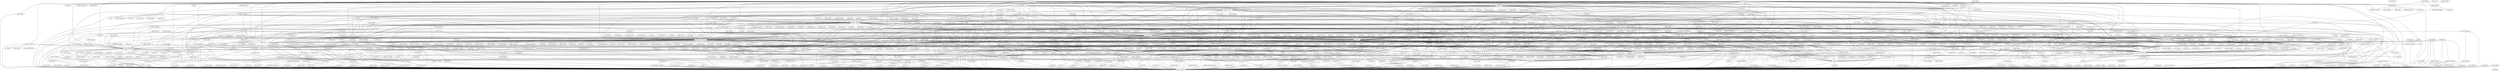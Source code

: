 graph {
"aaron young" [fillcolor="#e77168"]
"achim leubner" [fillcolor="#e77168"]
"adam b. jerome" [fillcolor="#e77168"]
"adam litke" [fillcolor="#e77168"]
"adrian bunk" [fillcolor="#e77168"]
"akinobu mita" [fillcolor="#e77168"]
"al boldi" [fillcolor="#e77168"]
"al viro" [fillcolor="#e77168"]
"alan cox" [fillcolor="#e77168"]
"alan horstmann" [fillcolor="#e77168"]
"alan nisota" [fillcolor="#e77168"]
"alan stern" [fillcolor="#e77168"]
"alasdair g kergon" [fillcolor="#e77168"]
"albert lee" [fillcolor="#e77168"]
"aleksey gorelov" [fillcolor="#e77168"]
"alessandro zummo" [fillcolor="#e77168"]
"alex williamson" [fillcolor="#e77168"]
"alexander belyakov" [fillcolor="#e77168"]
"alexander zarochentsev" [fillcolor="#e77168"]
"alexandre bounine" [fillcolor="#e77168"]
"alexey dobriyan" [fillcolor="#e77168"]
"alexey korolev" [fillcolor="#e77168"]
"alexey kuznetsov" [fillcolor="#e77168"]
"alexey starikovskiy" [fillcolor="#e77168"]
"alexey y starikovskiy" [fillcolor="#e77168"]
"allan stephens" [fillcolor="#e77168"]
"amit arora" [fillcolor="#e77168"]
"amos waterland" [fillcolor="#e77168"]
"amul shah" [fillcolor="#e77168"]
"amy griffis" [fillcolor="#e77168"]
"ananda raju" [fillcolor="#e77168"]
"ananth n mavinakayanahalli" [fillcolor="#e77168"]
"andi kleen" [fillcolor="#e77168"]
"andreas dilger" [fillcolor="#e77168"]
"andreas gruenbacher" [fillcolor="#e77168"]
"andreas herrmann" [fillcolor="#e77168"]
"andreas krebbel" [fillcolor="#e77168"]
"andreas mohr" [fillcolor="#e77168"]
"andreas oberritter" [fillcolor="#e77168"]
"andreas schwab" [fillcolor="#e77168"]
"andres salomon" [fillcolor="#e77168"]
"andrew chew" [fillcolor="#e77168"]
"andrew de quincey" [fillcolor="#e77168"]
"andrew j. gallatin" [fillcolor="#e77168"]
"andrew morton" [fillcolor="#e77168"]
"andrew vasquez" [fillcolor="#e77168"]
"andrew victor" [fillcolor="#e77168"]
"andrey savochkin" [fillcolor="#e77168"]
"andries brouwer" [fillcolor="#e77168"]
"andy adamson" [fillcolor="#e77168"]
"andy fleming" [fillcolor="#e77168"]
"andy isaacson" [fillcolor="#e77168"]
"andy walker" [fillcolor="#e77168"]
"andy whitcroft" [fillcolor="#e77168"]
"angelo marconi" [fillcolor="#e77168"]
"angelo p. castellani" [fillcolor="#e77168"]
"anil s keshavamurthy" [fillcolor="#e77168"]
"anssi hannula" [fillcolor="#e77168"]
"anthony cheung" [fillcolor="#e77168"]
"anton altaparmakov" [fillcolor="#e77168"]
"anton blanchard" [fillcolor="#e77168"]
"antonino a. daplas" [fillcolor="#e77168"]
"antonino daplas" [fillcolor="#e77168"]
"aristeu s. rozanski f." [fillcolor="#e77168"]
"arjan van de ven" [fillcolor="#e77168"]
"armin schindler" [fillcolor="#e77168"]
"arnaldo carvalho de melo" [fillcolor="#e77168"]
"arnaud patard" [fillcolor="#e77168"]
"arnd bergmann" [fillcolor="#e77168"]
"aron griffis" [fillcolor="#e77168"]
"artem bityutskiy" [fillcolor="#e77168"]
"arthur othieno" [fillcolor="#e77168"]
"asano masahiro" [fillcolor="#e77168"]
"ashok raj" [fillcolor="#e77168"]
"atsushi nemoto" [fillcolor="#e77168"]
"aubrey lee" [fillcolor="#e77168"]
"aukasz stelmach" [fillcolor="#e77168"]
"auke kok" [fillcolor="#e77168"]
"avantika mathur" [fillcolor="#e77168"]
"axel dyks" [fillcolor="#e77168"]
"ayaz abdulla" [fillcolor="#e77168"]
"badari pulavarty" [fillcolor="#e77168"]
"balbir singh" [fillcolor="#e77168"]
"barry k. nathan" [fillcolor="#e77168"]
"barry naujok" [fillcolor="#e77168"]
"bart massey" [fillcolor="#e77168"]
"bart oldeman" [fillcolor="#e77168"]
"bartlomiej swiercz" [fillcolor="#e77168"]
"bastiaan jacques" [fillcolor="#e77168"]
"ben collins" [fillcolor="#e77168"]
"ben dooks" [fillcolor="#e77168"]
"ben gardner" [fillcolor="#e77168"]
"ben greear" [fillcolor="#e77168"]
"ben williamson" [fillcolor="#e77168"]
"benjamin herrenschmidt" [fillcolor="#e77168"]
"benjamin lahaise" [fillcolor="#e77168"]
"benoit boissinot" [fillcolor="#e77168"]
"bernhard kaindl" [fillcolor="#e77168"]
"bert hubert" [fillcolor="#e77168"]
"bibo mao" [fillcolor="#e77168"]
"bill huey" [fillcolor="#e77168"]
"bill moss" [fillcolor="#e77168"]
"bin zhou" [fillcolor="#e77168"]
"bjdouma" [fillcolor="#e77168"]
"bjorn helgaas" [fillcolor="#e77168"]
"bjorn steinbrink" [fillcolor="#e77168"]
"bob breuer" [fillcolor="#e77168"]
"bob copeland" [fillcolor="#e77168"]
"bob moore" [fillcolor="#e77168"]
"bob picco" [fillcolor="#e77168"]
"borislav petkov" [fillcolor="#e77168"]
"brandon philips" [fillcolor="#e77168"]
"brent casavant" [fillcolor="#e77168"]
"brian haley" [fillcolor="#e77168"]
"brian king" [fillcolor="#e77168"]
"brian swetland" [fillcolor="#e77168"]
"brice goglin" [fillcolor="#e77168"]
"bryan o'sullivan" [fillcolor="#e77168"]
"bryan scott" [fillcolor="#e77168"]
"cameron hutchinson" [fillcolor="#ea826d"]
"carl-daniel hailfinger" [fillcolor="#ea826d"]
"carlos o'donell" [fillcolor="#ea826d"]
"catalin marinas" [fillcolor="#ea826d"]
"catherine zhang" [fillcolor="#ea826d"]
"cedric le goater" [fillcolor="#ea826d"]
"chandra seetharaman" [fillcolor="#ea826d"]
"charles spirakis" [fillcolor="#ea826d"]
"charles williams" [fillcolor="#ea826d"]
"chas williams" [fillcolor="#ea826d"]
"chase venters" [fillcolor="#ea826d"]
"chenli tien" [fillcolor="#ea826d"]
"chris boot" [fillcolor="#ea826d"]
"chris dearman" [fillcolor="#ea826d"]
"chris leech" [fillcolor="#ea826d"]
"chris lund" [fillcolor="#ea826d"]
"chris mason" [fillcolor="#ea826d"]
"chris pascoe" [fillcolor="#ea826d"]
"chris wedgwood" [fillcolor="#ea826d"]
"chris wright" [fillcolor="#ea826d"]
"chris zankel" [fillcolor="#ea826d"]
"christian bell" [fillcolor="#ea826d"]
"christian borntraeger" [fillcolor="#ea826d"]
"christian kujau" [fillcolor="#ea826d"]
"christian limpach" [fillcolor="#ea826d"]
"christian lupien" [fillcolor="#ea826d"]
"christian praehauser" [fillcolor="#ea826d"]
"christian trefzer" [fillcolor="#ea826d"]
"christoph hellwig" [fillcolor="#ea826d"]
"christoph lameter" [fillcolor="#ea826d"]
"christoph pfister" [fillcolor="#ea826d"]
"christophe mariac" [fillcolor="#ea826d"]
"christopher j. pebenito" [fillcolor="#ea826d"]
"christopher lund" [fillcolor="#ea826d"]
"christopher neufeld" [fillcolor="#ea826d"]
"chuck ebbert" [fillcolor="#ea826d"]
"chuck lever" [fillcolor="#ea826d"]
"chuck short" [fillcolor="#ea826d"]
"clemens ladisch" [fillcolor="#ea826d"]
"cliff wickman" [fillcolor="#ea826d"]
"colin leroy" [fillcolor="#ea826d"]
"con kolivas" [fillcolor="#ea826d"]
"constantine sapuntzakis" [fillcolor="#ea826d"]
"corey minyard" [fillcolor="#ea826d"]
"cornelia huck" [fillcolor="#ea826d"]
"d. peter siddons" [fillcolor="#ea826d"]
"daikichi osuga" [fillcolor="#ea826d"]
"dale farnsworth" [fillcolor="#ea826d"]
"dan bastone" [fillcolor="#ea826d"]
"dan streetman" [fillcolor="#ea826d"]
"dan williams" [fillcolor="#ea826d"]
"daniel alomar" [fillcolor="#ea826d"]
"daniel drake" [fillcolor="#ea826d"]
"daniel jacobowitz" [fillcolor="#ea826d"]
"daniel kobras" [fillcolor="#ea826d"]
"daniel mack" [fillcolor="#ea826d"]
"daniel phillips" [fillcolor="#ea826d"]
"daniel r thompson" [fillcolor="#ea826d"]
"daniel ritz" [fillcolor="#ea826d"]
"daniel saakes" [fillcolor="#ea826d"]
"daniel t chen" [fillcolor="#ea826d"]
"daniel walker" [fillcolor="#ea826d"]
"daniele venzano" [fillcolor="#ea826d"]
"danny tholen" [fillcolor="#ea826d"]
"danny van dyk" [fillcolor="#ea826d"]
"darrel goeddel" [fillcolor="#ea826d"]
"dave airlie" [fillcolor="#ea826d"]
"dave boutcher" [fillcolor="#ea826d"]
"dave jones" [fillcolor="#ea826d"]
"dave kleikamp" [fillcolor="#ea826d"]
"dave olson" [fillcolor="#ea826d"]
"dave peterson" [fillcolor="#ea826d"]
"dave platt" [fillcolor="#ea826d"]
"david acker" [fillcolor="#ea826d"]
"david brownell" [fillcolor="#ea826d"]
"david chatterton" [fillcolor="#ea826d"]
"david chinner" [fillcolor="#ea826d"]
"david hollister" [fillcolor="#ea826d"]
"david howells" [fillcolor="#ea826d"]
"david kuehling" [fillcolor="#ea826d"]
"david l stevens" [fillcolor="#ea826d"]
"david m. richter" [fillcolor="#ea826d"]
"david mosberger-tang" [fillcolor="#ea826d"]
"david quigley" [fillcolor="#ea826d"]
"david s. miller" [fillcolor="#ea826d"]
"david s. peterson" [fillcolor="#ea826d"]
"david shaohua li" [fillcolor="#ea826d"]
"david teigland" [fillcolor="#ea826d"]
"david wang" [fillcolor="#ea826d"]
"david wilder" [fillcolor="#ea826d"]
"david woodhouse" [fillcolor="#ea826d"]
"davide libenzi" [fillcolor="#ea826d"]
"davide perini" [fillcolor="#ea826d"]
"dean nelson" [fillcolor="#ea826d"]
"deepak saxena" [fillcolor="#ea826d"]
"dennis munsie" [fillcolor="#ea826d"]
"diego calleja" [fillcolor="#ea826d"]
"dinakar guniguntala" [fillcolor="#ea826d"]
"dirk eibach" [fillcolor="#ea826d"]
"dirk opfer" [fillcolor="#ea826d"]
"dmitry bazhenov" [fillcolor="#ea826d"]
"dmitry mishin" [fillcolor="#ea826d"]
"dmitry pervushin" [fillcolor="#ea826d"]
"dmitry torokhov" [fillcolor="#ea826d"]
"domen puncer" [fillcolor="#ea826d"]
"dominik brodowski" [fillcolor="#ea826d"]
"dominik hackl" [fillcolor="#ea826d"]
"don fry" [fillcolor="#ea826d"]
"don zickus" [fillcolor="#ea826d"]
"dotan barak" [fillcolor="#ea826d"]
"doug thompson" [fillcolor="#ea826d"]
"douglas gilbert" [fillcolor="#ea826d"]
"duncan sands" [fillcolor="#ea826d"]
"dustin kirkland" [fillcolor="#ea826d"]
"dustin mcintire" [fillcolor="#ea826d"]
"edgar e iglesias" [fillcolor="#ee9c68"]
"edgar hucek" [fillcolor="#ee9c68"]
"eduard warkentin" [fillcolor="#ee9c68"]
"edwin huffstutler" [fillcolor="#ee9c68"]
"egry gabor" [fillcolor="#ee9c68"]
"eli cohen" [fillcolor="#ee9c68"]
"elizabeth oldham" [fillcolor="#ee9c68"]
"eric d rossman" [fillcolor="#ee9c68"]
"eric dean moore" [fillcolor="#ee9c68"]
"eric hustvedt" [fillcolor="#ee9c68"]
"eric leblond" [fillcolor="#ee9c68"]
"eric moore" [fillcolor="#ee9c68"]
"eric paris" [fillcolor="#ee9c68"]
"eric sandeen" [fillcolor="#ee9c68"]
"eric sesterhenn" [fillcolor="#ee9c68"]
"eric van hensbergen" [fillcolor="#ee9c68"]
"eric w. biederman" [fillcolor="#ee9c68"]
"ernie petrides" [fillcolor="#ee9c68"]
"ernis" [fillcolor="#ee9c68"]
"eugene teo" [fillcolor="#ee9c68"]
"evgeniy dushistov" [fillcolor="#ee9c68"]
"evgeniy polyakov" [fillcolor="#ee9c68"]
"faidon liambotis" [fillcolor="#ee9c68"]
"felix kuehling" [fillcolor="#ee9c68"]
"ferenc havasi" [fillcolor="#ee9c68"]
"finn thain" [fillcolor="#ee9c68"]
"florian lohoff" [fillcolor="#ee9c68"]
"florin malita" [fillcolor="#ee9c68"]
"forrest zhao" [fillcolor="#ee9c68"]
"franck bui-huu" [fillcolor="#ee9c68"]
"francois romieu" [fillcolor="#ee9c68"]
"frank de lange" [fillcolor="#ee9c68"]
"frank filz" [fillcolor="#ee9c68"]
"frank gevaerts" [fillcolor="#ee9c68"]
"frank pavlic" [fillcolor="#ee9c68"]
"frederik deweerdt" [fillcolor="#ee9c68"]
"fredrik roubert" [fillcolor="#ee9c68"]
"fredrik tolf" [fillcolor="#ee9c68"]
"frode isaksen" [fillcolor="#ee9c68"]
"fujita tomonori" [fillcolor="#ee9c68"]
"g. liakhovetski" [fillcolor="#f4ba6e"]
"ganapathi ch" [fillcolor="#f4ba6e"]
"gary zambrano" [fillcolor="#f4ba6e"]
"geert uytterhoeven" [fillcolor="#f4ba6e"]
"geoff levand" [fillcolor="#f4ba6e"]
"george c. wilson" [fillcolor="#f4ba6e"]
"george g. davis" [fillcolor="#f4ba6e"]
"gerald schaefer" [fillcolor="#f4ba6e"]
"gerd hoffmann" [fillcolor="#f4ba6e"]
"giridhar pemmasani" [fillcolor="#f4ba6e"]
"giuliano pochini" [fillcolor="#f4ba6e"]
"goto masanori" [fillcolor="#f4ba6e"]
"grant grundler" [fillcolor="#f4ba6e"]
"greg edwards" [fillcolor="#f4ba6e"]
"greg kroah-hartman" [fillcolor="#f4ba6e"]
"greg ungerer" [fillcolor="#f4ba6e"]
"grigory tolstolytkin" [fillcolor="#f4ba6e"]
"guennadi liakhovetski" [fillcolor="#f4ba6e"]
"guido guenther" [fillcolor="#f4ba6e"]
"guillaume chazarain" [fillcolor="#f4ba6e"]
"guillaume thouvenin" [fillcolor="#f4ba6e"]
"h. peter anvin" [fillcolor="#f4ba6e"]
"haavard skinnemoen" [fillcolor="#f4ba6e"]
"haiying wang" [fillcolor="#f4ba6e"]
"handle x" [fillcolor="#f4ba6e"]
"hannes reinecke" [fillcolor="#f4ba6e"]
"hans de goede" [fillcolor="#f4ba6e"]
"hans verkuil" [fillcolor="#f4ba6e"]
"hansjoerg lipp" [fillcolor="#f4ba6e"]
"haren myneni" [fillcolor="#f4ba6e"]
"hartmut hackmann" [fillcolor="#f4ba6e"]
"hartmut rick" [fillcolor="#f4ba6e"]
"havasi ferenc" [fillcolor="#f4ba6e"]
"heiko carstens" [fillcolor="#f4ba6e"]
"helge deller" [fillcolor="#f4ba6e"]
"henk vergonet" [fillcolor="#f4ba6e"]
"henrik kretzschmar" [fillcolor="#f4ba6e"]
"henrik sjoberg" [fillcolor="#f4ba6e"]
"herbert valerio riedel" [fillcolor="#f4ba6e"]
"herbert xu" [fillcolor="#f4ba6e"]
"hermann pitton" [fillcolor="#f4ba6e"]
"highpoint linux team" [fillcolor="#f4ba6e"]
"hiro yoshioka" [fillcolor="#f4ba6e"]
"hisashi hifumi" [fillcolor="#f4ba6e"]
"hollis blanchard" [fillcolor="#f4ba6e"]
"hong liu" [fillcolor="#f4ba6e"]
"horms" [fillcolor="#f4ba6e"]
"horst hummel" [fillcolor="#f4ba6e"]
"hua zhong" [fillcolor="#f4ba6e"]
"hubert mantel" [fillcolor="#f4ba6e"]
"hugh dickins" [fillcolor="#f4ba6e"]
"hyok s. choi" [fillcolor="#f4ba6e"]
"ian abbott" [fillcolor="#fdfb72"]
"ian e. morgan" [fillcolor="#fdfb72"]
"ian kent" [fillcolor="#fdfb72"]
"ian mcdonald" [fillcolor="#fdfb72"]
"ian molton" [fillcolor="#fdfb72"]
"ian pratt" [fillcolor="#fdfb72"]
"ian wienand" [fillcolor="#fdfb72"]
"ilpo jarvinen" [fillcolor="#fdfb72"]
"imre deak" [fillcolor="#fdfb72"]
"inaky perez-gonzalez" [fillcolor="#fdfb72"]
"ingo molnar" [fillcolor="#fdfb72"]
"ingo oeser" [fillcolor="#fdfb72"]
"ingo van lil" [fillcolor="#fdfb72"]
"ira weiny" [fillcolor="#fdfb72"]
"irwan djajadi" [fillcolor="#fdfb72"]
"ishai rabinovitz" [fillcolor="#fdfb72"]
"ismail donmez" [fillcolor="#fdfb72"]
"j. bruce fields" [fillcolor="#fdfb72"]
"jack morgenstein" [fillcolor="#fdfb72"]
"jack steiner" [fillcolor="#fdfb72"]
"jacob shin" [fillcolor="#fdfb72"]
"jae-hyeon park" [fillcolor="#fdfb72"]
"jake moilanen" [fillcolor="#fdfb72"]
"jamal hadi salim" [fillcolor="#fdfb72"]
"james bottomley" [fillcolor="#fdfb72"]
"james chapman" [fillcolor="#fdfb72"]
"james courtier-dutton" [fillcolor="#fdfb72"]
"james e wilson" [fillcolor="#fdfb72"]
"james k lewis" [fillcolor="#fdfb72"]
"james ketrenos" [fillcolor="#fdfb72"]
"james morris" [fillcolor="#fdfb72"]
"james smart" [fillcolor="#fdfb72"]
"jan altenberg" [fillcolor="#fdfb72"]
"jan beulich" [fillcolor="#fdfb72"]
"jan blunck" [fillcolor="#fdfb72"]
"jan engelhardt" [fillcolor="#fdfb72"]
"jan harkes" [fillcolor="#fdfb72"]
"jan kara" [fillcolor="#fdfb72"]
"jan kiszka" [fillcolor="#fdfb72"]
"jan yenya kasprzak" [fillcolor="#fdfb72"]
"jani alinikula" [fillcolor="#fdfb72"]
"jarek poplawski" [fillcolor="#fdfb72"]
"jarkko lavinen" [fillcolor="#fdfb72"]
"jarkko nikula" [fillcolor="#fdfb72"]
"jaroslav kysela" [fillcolor="#fdfb72"]
"jason lunz" [fillcolor="#fdfb72"]
"jay cliburn" [fillcolor="#fdfb72"]
"jaya kumar" [fillcolor="#fdfb72"]
"jean delvare" [fillcolor="#fdfb72"]
"jean tourrilhes" [fillcolor="#fdfb72"]
"jean-baptiste mur" [fillcolor="#fdfb72"]
"jean-luc leger" [fillcolor="#fdfb72"]
"jeff brown" [fillcolor="#fdfb72"]
"jeff dike" [fillcolor="#fdfb72"]
"jeff garzik" [fillcolor="#fdfb72"]
"jeff kirsher" [fillcolor="#fdfb72"]
"jeff mahoney" [fillcolor="#fdfb72"]
"jeff moyer" [fillcolor="#fdfb72"]
"jelle foks" [fillcolor="#fdfb72"]
"jens axboe" [fillcolor="#fdfb72"]
"jens osterkamp" [fillcolor="#fdfb72"]
"jeremy a. roberson" [fillcolor="#fdfb72"]
"jeremy allison" [fillcolor="#fdfb72"]
"jeremy fitzhardinge" [fillcolor="#fdfb72"]
"jeremy higdon" [fillcolor="#fdfb72"]
"jeremy kerr" [fillcolor="#fdfb72"]
"jeremy roberson" [fillcolor="#fdfb72"]
"jerome pinot" [fillcolor="#fdfb72"]
"jes sorensen" [fillcolor="#fdfb72"]
"jes sorenson" [fillcolor="#fdfb72"]
"jesper juhl" [fillcolor="#fdfb72"]
"jesse brandeburg" [fillcolor="#fdfb72"]
"jim cromie" [fillcolor="#fdfb72"]
"jim houston" [fillcolor="#fdfb72"]
"jim westfall" [fillcolor="#fdfb72"]
"jimi xenidis" [fillcolor="#fdfb72"]
"jing min zhao" [fillcolor="#fdfb72"]
"jiri benc" [fillcolor="#fdfb72"]
"jiri slaby" [fillcolor="#fdfb72"]
"jody mcintyre" [fillcolor="#fdfb72"]
"joel becker" [fillcolor="#fdfb72"]
"joel soete" [fillcolor="#fdfb72"]
"joerg ahrens" [fillcolor="#fdfb72"]
"joern engel" [fillcolor="#fdfb72"]
"johann lombardi" [fillcolor="#fdfb72"]
"johannes berg" [fillcolor="#fdfb72"]
"john bowler" [fillcolor="#fdfb72"]
"john keller" [fillcolor="#fdfb72"]
"john mccutchan" [fillcolor="#fdfb72"]
"john ronciak" [fillcolor="#fdfb72"]
"john rose" [fillcolor="#fdfb72"]
"john stultz" [fillcolor="#fdfb72"]
"john w. linville" [fillcolor="#fdfb72"]
"jon k hellan" [fillcolor="#fdfb72"]
"jon loeliger" [fillcolor="#fdfb72"]
"jon maloy" [fillcolor="#fdfb72"]
"jon mason" [fillcolor="#fdfb72"]
"jon smirl" [fillcolor="#fdfb72"]
"jonathan brassow" [fillcolor="#fdfb72"]
"jonathan corbet" [fillcolor="#fdfb72"]
"jonathan davies" [fillcolor="#fdfb72"]
"jonathan mcdowell" [fillcolor="#fdfb72"]
"jordan crouse" [fillcolor="#fdfb72"]
"jorge matias" [fillcolor="#fdfb72"]
"jose alberto reguero" [fillcolor="#fdfb72"]
"josef 'jeff' sipek" [fillcolor="#fdfb72"]
"joseph jezak" [fillcolor="#fdfb72"]
"joseph myers" [fillcolor="#fdfb72"]
"josh boyer" [fillcolor="#fdfb72"]
"josh triplett" [fillcolor="#fdfb72"]
"joshua kinard" [fillcolor="#fdfb72"]
"juergen mell" [fillcolor="#fdfb72"]
"juergen schindele" [fillcolor="#fdfb72"]
"juha yrjola" [fillcolor="#fdfb72"]
"julien blache" [fillcolor="#fdfb72"]
"justin piszcz" [fillcolor="#fdfb72"]
"kai lindhom" [fillcolor="#89ca7f"]
"kai makisara" [fillcolor="#89ca7f"]
"kaigai kohei" [fillcolor="#89ca7f"]
"kaiwan n billimoria" [fillcolor="#89ca7f"]
"kamezawa hiroyuki" [fillcolor="#89ca7f"]
"kamezwa hiroyuki" [fillcolor="#89ca7f"]
"karol kozimor" [fillcolor="#89ca7f"]
"karsten keil" [fillcolor="#89ca7f"]
"karsten wiese" [fillcolor="#89ca7f"]
"kay sievers" [fillcolor="#89ca7f"]
"keiichiro tokunaga" [fillcolor="#89ca7f"]
"keir fraser" [fillcolor="#89ca7f"]
"keith owens" [fillcolor="#89ca7f"]
"kelly daly" [fillcolor="#89ca7f"]
"ken chen" [fillcolor="#89ca7f"]
"kenji kaneshige" [fillcolor="#89ca7f"]
"kenneth crudup" [fillcolor="#89ca7f"]
"kenneth lee" [fillcolor="#89ca7f"]
"kenneth w chen" [fillcolor="#89ca7f"]
"kevin corry" [fillcolor="#89ca7f"]
"kevin hao" [fillcolor="#89ca7f"]
"kevin hilman" [fillcolor="#89ca7f"]
"kevin lloyd" [fillcolor="#89ca7f"]
"kim oldfield" [fillcolor="#89ca7f"]
"kim phillips" [fillcolor="#89ca7f"]
"kimball murray" [fillcolor="#89ca7f"]
"kirill korotaev" [fillcolor="#89ca7f"]
"kirill smelkov" [fillcolor="#89ca7f"]
"koen kooi" [fillcolor="#89ca7f"]
"komuro" [fillcolor="#89ca7f"]
"konrad rzeszutek" [fillcolor="#89ca7f"]
"konstantin baydarov" [fillcolor="#89ca7f"]
"konstantin karasyov" [fillcolor="#89ca7f"]
"krishna kumar" [fillcolor="#89ca7f"]
"kristen accardi" [fillcolor="#89ca7f"]
"kristen carlson accardi" [fillcolor="#89ca7f"]
"kriston carson" [fillcolor="#89ca7f"]
"krzysztof halasa" [fillcolor="#89ca7f"]
"krzysztof helt" [fillcolor="#89ca7f"]
"kumar gala" [fillcolor="#89ca7f"]
"kumba" [fillcolor="#89ca7f"]
"kurt garloff" [fillcolor="#89ca7f"]
"kurt hackel" [fillcolor="#89ca7f"]
"kyle mcmartin" [fillcolor="#89ca7f"]
"kylene hall" [fillcolor="#89ca7f"]
"kylene jo hall" [fillcolor="#89ca7f"]
"kyungmin park" [fillcolor="#89ca7f"]
"lachlan mcilroy" [fillcolor="#89ca7f"]
"lamikr" [fillcolor="#89ca7f"]
"larry finger" [fillcolor="#89ca7f"]
"lars jacob" [fillcolor="#89ca7f"]
"latchesar ionkov" [fillcolor="#89ca7f"]
"laura garcia liebana" [fillcolor="#89ca7f"]
"laura garcia" [fillcolor="#89ca7f"]
"laurent meyer" [fillcolor="#89ca7f"]
"laurent riffard" [fillcolor="#89ca7f"]
"lee revell" [fillcolor="#89ca7f"]
"lee schermerhorn" [fillcolor="#89ca7f"]
"len brown" [fillcolor="#89ca7f"]
"lennert buytenhek" [fillcolor="#89ca7f"]
"leonid arsh" [fillcolor="#89ca7f"]
"li yang" [fillcolor="#89ca7f"]
"liam girdwood" [fillcolor="#89ca7f"]
"linas vepstas" [fillcolor="#89ca7f"]
"linda knippers" [fillcolor="#89ca7f"]
"linus torvalds" [fillcolor="#89ca7f"]
"loic prylli" [fillcolor="#89ca7f"]
"lothar englisch" [fillcolor="#89ca7f"]
"luben tuikov" [fillcolor="#89ca7f"]
"luc saillard" [fillcolor="#89ca7f"]
"luc van oostenryck" [fillcolor="#89ca7f"]
"luca de cicco" [fillcolor="#89ca7f"]
"luca risolia" [fillcolor="#89ca7f"]
"luca tettamanti" [fillcolor="#89ca7f"]
"luiz fernando n. capitulino" [fillcolor="#89ca7f"]
"luke yang" [fillcolor="#89ca7f"]
"luming yu" [fillcolor="#89ca7f"]
"lv liangying" [fillcolor="#89ca7f"]
"mac michaels" [fillcolor="#38b289"]
"maciej w. rozycki" [fillcolor="#38b289"]
"magnus damm" [fillcolor="#38b289"]
"malcolm parsons" [fillcolor="#38b289"]
"malcolm valentine" [fillcolor="#38b289"]
"mandy kirkconnell" [fillcolor="#38b289"]
"manfred spraul" [fillcolor="#38b289"]
"manoj naik" [fillcolor="#38b289"]
"manu abraham" [fillcolor="#38b289"]
"mao bibo" [fillcolor="#38b289"]
"marc eshel" [fillcolor="#38b289"]
"marc singer" [fillcolor="#38b289"]
"marc sowen" [fillcolor="#38b289"]
"marc zyngier" [fillcolor="#38b289"]
"marcel holtmann" [fillcolor="#38b289"]
"marcin juszkiewicz" [fillcolor="#38b289"]
"marco schluessler" [fillcolor="#38b289"]
"mark a. greer" [fillcolor="#38b289"]
"mark fasheh" [fillcolor="#38b289"]
"mark gross" [fillcolor="#38b289"]
"mark haverkamp" [fillcolor="#38b289"]
"mark hindley" [fillcolor="#38b289"]
"mark huang" [fillcolor="#38b289"]
"mark langsdorf" [fillcolor="#38b289"]
"mark lord" [fillcolor="#38b289"]
"mark m. hoffman" [fillcolor="#38b289"]
"mark maule" [fillcolor="#38b289"]
"mark salyzyn" [fillcolor="#38b289"]
"mark.zhan" [fillcolor="#38b289"]
"marko macek" [fillcolor="#38b289"]
"markus armbruster" [fillcolor="#38b289"]
"markus schoder" [fillcolor="#38b289"]
"martin habets" [fillcolor="#38b289"]
"martin hicks" [fillcolor="#38b289"]
"martin michlmayr" [fillcolor="#38b289"]
"martin samuelsson" [fillcolor="#38b289"]
"martin schwidefsky" [fillcolor="#38b289"]
"masami hiramatsu" [fillcolor="#38b289"]
"masatake yamato" [fillcolor="#38b289"]
"masato noguchi" [fillcolor="#38b289"]
"masoud asgharifard sharbiani" [fillcolor="#38b289"]
"masoud sharbiani" [fillcolor="#38b289"]
"mathieu chouquet-stringer" [fillcolor="#38b289"]
"matt domsch" [fillcolor="#38b289"]
"matt helsley" [fillcolor="#38b289"]
"matt laplante" [fillcolor="#38b289"]
"matt mackall" [fillcolor="#38b289"]
"matt meno" [fillcolor="#38b289"]
"matt porter" [fillcolor="#38b289"]
"matt reimer" [fillcolor="#38b289"]
"matt taylor" [fillcolor="#38b289"]
"matt waddel" [fillcolor="#38b289"]
"matthew dharm" [fillcolor="#38b289"]
"matthew garrett" [fillcolor="#38b289"]
"matthew martin" [fillcolor="#38b289"]
"matthew meno" [fillcolor="#38b289"]
"matthew wilcox" [fillcolor="#38b289"]
"matthias fuchs" [fillcolor="#38b289"]
"matthias urlichs" [fillcolor="#38b289"]
"matthieu castet" [fillcolor="#38b289"]
"mattia dongili" [fillcolor="#38b289"]
"mauro carvalho chehab" [fillcolor="#38b289"]
"maxim shchetynin" [fillcolor="#38b289"]
"maxime bizon" [fillcolor="#38b289"]
"micah dowty" [fillcolor="#38b289"]
"michael buesch" [fillcolor="#38b289"]
"michael chan" [fillcolor="#38b289"]
"michael de backer" [fillcolor="#38b289"]
"michael ellerman" [fillcolor="#38b289"]
"michael h. schimek" [fillcolor="#38b289"]
"michael hanselmann" [fillcolor="#38b289"]
"michael hayes" [fillcolor="#38b289"]
"michael holzheu" [fillcolor="#38b289"]
"michael krufky" [fillcolor="#38b289"]
"michael lemay" [fillcolor="#38b289"]
"michael neuling" [fillcolor="#38b289"]
"michael rash" [fillcolor="#38b289"]
"michael reed" [fillcolor="#38b289"]
"michael s. tsirkin" [fillcolor="#38b289"]
"michael schimek" [fillcolor="#38b289"]
"michal feix" [fillcolor="#38b289"]
"michal januszewski" [fillcolor="#38b289"]
"michal ludvig" [fillcolor="#38b289"]
"michal miroslaw" [fillcolor="#38b289"]
"michal ostrowski" [fillcolor="#38b289"]
"michal piotrowski" [fillcolor="#38b289"]
"michal ruzicka" [fillcolor="#38b289"]
"michal schmidt" [fillcolor="#38b289"]
"mika laitio" [fillcolor="#38b289"]
"mikael pettersson" [fillcolor="#38b289"]
"mike albaugh" [fillcolor="#38b289"]
"mike christie" [fillcolor="#38b289"]
"mike galbraith" [fillcolor="#38b289"]
"mike habeck" [fillcolor="#38b289"]
"mike isely" [fillcolor="#38b289"]
"mike miller" [fillcolor="#38b289"]
"mike rapoport" [fillcolor="#38b289"]
"mike waychison" [fillcolor="#38b289"]
"mike wolf" [fillcolor="#38b289"]
"miklos szeredi" [fillcolor="#38b289"]
"milan broz" [fillcolor="#38b289"]
"milan svoboda" [fillcolor="#38b289"]
"miles bader" [fillcolor="#38b289"]
"milton miller" [fillcolor="#38b289"]
"mingming cao" [fillcolor="#38b289"]
"mitch williams" [fillcolor="#38b289"]
"mohan kumar m" [fillcolor="#38b289"]
"muli ben-yehuda" [fillcolor="#38b289"]
"muneda takahiro" [fillcolor="#38b289"]
"muthu kumar" [fillcolor="#38b289"]
"muthukumar r" [fillcolor="#38b289"]
"nathan lynch" [fillcolor="#38b289"]
"nathan scott" [fillcolor="#38b289"]
"navaho gunleg" [fillcolor="#38b289"]
"neil brown" [fillcolor="#38b289"]
"neil horman" [fillcolor="#38b289"]
"nguyen anh quynh" [fillcolor="#38b289"]
"nick fedchik" [fillcolor="#38b289"]
"nick martin" [fillcolor="#38b289"]
"nick piggin" [fillcolor="#38b289"]
"nickolay vinogradov" [fillcolor="#38b289"]
"nickolay" [fillcolor="#38b289"]
"nicolas boichat" [fillcolor="#38b289"]
"nicolas dichtel" [fillcolor="#38b289"]
"nicolas pitre" [fillcolor="#38b289"]
"niels kristian bech jensen" [fillcolor="#38b289"]
"nikita danilov" [fillcolor="#38b289"]
"nishanth aravamudan" [fillcolor="#38b289"]
"nobuhiro iwamatsu" [fillcolor="#38b289"]
"noriaki takamiya" [fillcolor="#38b289"]
"noriaki yakamiya" [fillcolor="#38b289"]
"norihiko tomiyama" [fillcolor="#38b289"]
"ogawa hirofumi" [fillcolor="#36b2ba"]
"olaf hering" [fillcolor="#36b2ba"]
"olaf kirch" [fillcolor="#36b2ba"]
"olaf weber" [fillcolor="#36b2ba"]
"olecom" [fillcolor="#36b2ba"]
"oleg nesterov" [fillcolor="#36b2ba"]
"oliver bock" [fillcolor="#36b2ba"]
"oliver endriss" [fillcolor="#36b2ba"]
"oliver neukum" [fillcolor="#36b2ba"]
"olivier galibert" [fillcolor="#36b2ba"]
"olof johansson" [fillcolor="#36b2ba"]
"ondrej zary" [fillcolor="#36b2ba"]
"or gerlitz" [fillcolor="#36b2ba"]
"orjan friberg" [fillcolor="#36b2ba"]
"pageexec" [fillcolor="#36b2ba"]
"panagiotis issaris" [fillcolor="#36b2ba"]
"paolo 'blaisorblade' giarrusso" [fillcolor="#36b2ba"]
"patrick boettcher" [fillcolor="#36b2ba"]
"patrick caulfield" [fillcolor="#36b2ba"]
"patrick mchardy" [fillcolor="#36b2ba"]
"patrick mochel" [fillcolor="#36b2ba"]
"patrick pletscher" [fillcolor="#36b2ba"]
"paul a. clarke" [fillcolor="#36b2ba"]
"paul brook" [fillcolor="#36b2ba"]
"paul clements" [fillcolor="#36b2ba"]
"paul collins" [fillcolor="#36b2ba"]
"paul drynoff" [fillcolor="#36b2ba"]
"paul e. mckenney" [fillcolor="#36b2ba"]
"paul fulghum" [fillcolor="#36b2ba"]
"paul gortmaker" [fillcolor="#36b2ba"]
"paul jackson" [fillcolor="#36b2ba"]
"paul mackerras" [fillcolor="#36b2ba"]
"paul mundt" [fillcolor="#36b2ba"]
"paul serice" [fillcolor="#36b2ba"]
"paul sokolovsky" [fillcolor="#36b2ba"]
"pavel emelianov" [fillcolor="#36b2ba"]
"pavel machek" [fillcolor="#36b2ba"]
"pavel mironchik" [fillcolor="#36b2ba"]
"pavel pisa" [fillcolor="#36b2ba"]
"pavel roskin" [fillcolor="#36b2ba"]
"pedro alejandro lalpez-valencia" [fillcolor="#36b2ba"]
"pekka enberg" [fillcolor="#36b2ba"]
"per dalaon" [fillcolor="#36b2ba"]
"per liden" [fillcolor="#36b2ba"]
"pete zaitcev" [fillcolor="#36b2ba"]
"peter chubb" [fillcolor="#36b2ba"]
"peter hagervall" [fillcolor="#36b2ba"]
"peter horton" [fillcolor="#36b2ba"]
"peter korsgaard" [fillcolor="#36b2ba"]
"peter milne" [fillcolor="#36b2ba"]
"peter moulder" [fillcolor="#36b2ba"]
"peter oberparleiter" [fillcolor="#36b2ba"]
"peter staubach" [fillcolor="#36b2ba"]
"peter ujfalusi" [fillcolor="#36b2ba"]
"peter williams" [fillcolor="#36b2ba"]
"peter zijlstra" [fillcolor="#36b2ba"]
"petko manolov" [fillcolor="#36b2ba"]
"petr stetiar" [fillcolor="#36b2ba"]
"petr vandrovec" [fillcolor="#36b2ba"]
"phil dibowitz" [fillcolor="#36b2ba"]
"phil oester" [fillcolor="#36b2ba"]
"philip craig" [fillcolor="#36b2ba"]
"philipe de muyter" [fillcolor="#36b2ba"]
"philippe de muyter" [fillcolor="#36b2ba"]
"philippe retornaz" [fillcolor="#36b2ba"]
"pierre ossman" [fillcolor="#36b2ba"]
"ping cheng" [fillcolor="#36b2ba"]
"piotr kaczuba" [fillcolor="#36b2ba"]
"porpoise" [fillcolor="#36b2ba"]
"pozsar balazs" [fillcolor="#36b2ba"]
"prarit bhargava" [fillcolor="#36b2ba"]
"prasanna meda" [fillcolor="#36b2ba"]
"przemek iskra" [fillcolor="#36b2ba"]
"qi yong" [fillcolor="#36b2ba"]
"rachita kothiyal" [fillcolor="#5c76b4"]
"rafael j. wysocki" [fillcolor="#5c76b4"]
"rafal bilski" [fillcolor="#5c76b4"]
"raimonds cicans" [fillcolor="#5c76b4"]
"rajesh shah" [fillcolor="#5c76b4"]
"ralf baechle" [fillcolor="#5c76b4"]
"ralf hildebrandt" [fillcolor="#5c76b4"]
"ralf schlatterbeck" [fillcolor="#5c76b4"]
"ralph campbell" [fillcolor="#5c76b4"]
"ralph siemsen" [fillcolor="#5c76b4"]
"ralph wuerthner" [fillcolor="#5c76b4"]
"ram pai" [fillcolor="#5c76b4"]
"ramachandra k" [fillcolor="#5c76b4"]
"randy dunlap" [fillcolor="#5c76b4"]
"raphael assenat" [fillcolor="#5c76b4"]
"ravi anand" [fillcolor="#5c76b4"]
"ravikiran g thirumalai" [fillcolor="#5c76b4"]
"ravikiran thirumalai" [fillcolor="#5c76b4"]
"raymond burns" [fillcolor="#5c76b4"]
"remi denis-courmont" [fillcolor="#5c76b4"]
"remy bruno" [fillcolor="#5c76b4"]
"rene herman" [fillcolor="#5c76b4"]
"rene nussbaumer" [fillcolor="#5c76b4"]
"rene rebe" [fillcolor="#5c76b4"]
"renzo davoli" [fillcolor="#5c76b4"]
"ricardo cerqueira" [fillcolor="#5c76b4"]
"rich townsend" [fillcolor="#5c76b4"]
"richard hirst" [fillcolor="#5c76b4"]
"richard purdie" [fillcolor="#5c76b4"]
"rob landley" [fillcolor="#5c76b4"]
"robert hancock" [fillcolor="#5c76b4"]
"robert love" [fillcolor="#5c76b4"]
"robert schulze" [fillcolor="#5c76b4"]
"robert schwebel" [fillcolor="#5c76b4"]
"robert walsh" [fillcolor="#5c76b4"]
"roberto castagnola" [fillcolor="#5c76b4"]
"robin holt" [fillcolor="#5c76b4"]
"rod whitby" [fillcolor="#5c76b4"]
"rodolfo giometti" [fillcolor="#5c76b4"]
"roger luethi" [fillcolor="#5c76b4"]
"rohit seth" [fillcolor="#5c76b4"]
"roland dreier" [fillcolor="#5c76b4"]
"roland mcgrath" [fillcolor="#5c76b4"]
"roland scheidegger" [fillcolor="#5c76b4"]
"rolf eike beer" [fillcolor="#5c76b4"]
"roman kagan" [fillcolor="#5c76b4"]
"roman zippel" [fillcolor="#5c76b4"]
"rongkai.zhan" [fillcolor="#5c76b4"]
"ross biro" [fillcolor="#5c76b4"]
"roy marples" [fillcolor="#5c76b4"]
"roy zang" [fillcolor="#5c76b4"]
"rudolf marek" [fillcolor="#5c76b4"]
"russ anderson" [fillcolor="#5c76b4"]
"russ ross" [fillcolor="#5c76b4"]
"russell king" [fillcolor="#5c76b4"]
"rusty russell" [fillcolor="#5c76b4"]
"rusty scott" [fillcolor="#5c76b4"]
"ryan anderson" [fillcolor="#5c76b4"]
"sachin p. sant" [fillcolor="#5c76b4"]
"sachin sant" [fillcolor="#5c76b4"]
"sam ravnborg" [fillcolor="#5c76b4"]
"sam revitch" [fillcolor="#5c76b4"]
"samuel ortiz" [fillcolor="#5c76b4"]
"samuel thibault" [fillcolor="#5c76b4"]
"santiago leon" [fillcolor="#5c76b4"]
"saqeb akhter" [fillcolor="#5c76b4"]
"sascha hauer" [fillcolor="#5c76b4"]
"satoshi oshima" [fillcolor="#5c76b4"]
"savin zlobec" [fillcolor="#5c76b4"]
"scott alfter" [fillcolor="#5c76b4"]
"scott murray" [fillcolor="#5c76b4"]
"sean hefty" [fillcolor="#5c76b4"]
"sean young" [fillcolor="#5c76b4"]
"sebastian witt" [fillcolor="#5c76b4"]
"sebastien dugue" [fillcolor="#5c76b4"]
"segher boessenkool" [fillcolor="#5c76b4"]
"seokmann ju" [fillcolor="#5c76b4"]
"serge e. hallyn" [fillcolor="#5c76b4"]
"serge hallyn" [fillcolor="#5c76b4"]
"sergei shtylylov" [fillcolor="#5c76b4"]
"sergei shtylyov" [fillcolor="#5c76b4"]
"sergey vlasov" [fillcolor="#5c76b4"]
"shailabh nagar" [fillcolor="#5c76b4"]
"shankar anand" [fillcolor="#5c76b4"]
"shaohua li" [fillcolor="#5c76b4"]
"shlomi gridish" [fillcolor="#5c76b4"]
"shuya maeda" [fillcolor="#5c76b4"]
"shyam sundar" [fillcolor="#5c76b4"]
"sigmund augdal helberg" [fillcolor="#5c76b4"]
"simon horman" [fillcolor="#5c76b4"]
"sonny rao" [fillcolor="#5c76b4"]
"sridhar samudrala" [fillcolor="#5c76b4"]
"srivatsa vaddagir" [fillcolor="#5c76b4"]
"srivatsa vaddagiri" [fillcolor="#5c76b4"]
"stefan bader" [fillcolor="#5c76b4"]
"stefan richter" [fillcolor="#5c76b4"]
"stefan rompf" [fillcolor="#5c76b4"]
"stefan weinhuber" [fillcolor="#5c76b4"]
"stefano brivio" [fillcolor="#5c76b4"]
"stelian pop" [fillcolor="#5c76b4"]
"stephane eranian" [fillcolor="#5c76b4"]
"stephen c. tweedie" [fillcolor="#5c76b4"]
"stephen cameron" [fillcolor="#5c76b4"]
"stephen hemminger" [fillcolor="#5c76b4"]
"stephen rothwell" [fillcolor="#5c76b4"]
"stephen smalley" [fillcolor="#5c76b4"]
"steve fox" [fillcolor="#5c76b4"]
"steve french" [fillcolor="#5c76b4"]
"steve grubb" [fillcolor="#5c76b4"]
"steve wise" [fillcolor="#5c76b4"]
"steven french" [fillcolor="#5c76b4"]
"steven rostedt" [fillcolor="#5c76b4"]
"steven whitehouse" [fillcolor="#5c76b4"]
"stuart macdonald" [fillcolor="#5c76b4"]
"suleiman souhlal" [fillcolor="#5c76b4"]
"sumant patro" [fillcolor="#5c76b4"]
"sunil mushran" [fillcolor="#5c76b4"]
"suparna bhattacharya" [fillcolor="#5c76b4"]
"suresh siddha" [fillcolor="#5c76b4"]
"sylvain pasche" [fillcolor="#5c76b4"]
"takashi iwai" [fillcolor="#525298"]
"takashi yoshi" [fillcolor="#525298"]
"takashi yoshii" [fillcolor="#525298"]
"tejun helo" [fillcolor="#525298"]
"tejun heo" [fillcolor="#525298"]
"tetsuo handa" [fillcolor="#525298"]
"thago galesi" [fillcolor="#525298"]
"theodore ts'o" [fillcolor="#525298"]
"thiago galesi" [fillcolor="#525298"]
"thibaut varene" [fillcolor="#525298"]
"thiemo seufer" [fillcolor="#525298"]
"thomas andrews" [fillcolor="#525298"]
"thomas bogendoerfer" [fillcolor="#525298"]
"thomas glanzmann" [fillcolor="#525298"]
"thomas gleixner" [fillcolor="#525298"]
"thomas glexiner" [fillcolor="#525298"]
"thomas graf" [fillcolor="#525298"]
"thomas horsley" [fillcolor="#525298"]
"thomas kaiser" [fillcolor="#525298"]
"thomas kleffel" [fillcolor="#525298"]
"thomas koeller" [fillcolor="#525298"]
"thomas meyer" [fillcolor="#525298"]
"thomas renninger" [fillcolor="#525298"]
"tilman schmidt" [fillcolor="#525298"]
"tim chen" [fillcolor="#525298"]
"tim kaiser" [fillcolor="#525298"]
"tim shimmin" [fillcolor="#525298"]
"timo teras" [fillcolor="#525298"]
"timothy sipples" [fillcolor="#525298"]
"timur tabi" [fillcolor="#525298"]
"tobias klauser" [fillcolor="#525298"]
"tobias oed" [fillcolor="#525298"]
"tom 'spot' callaway" [fillcolor="#525298"]
"tom gall" [fillcolor="#525298"]
"tom rini" [fillcolor="#525298"]
"tom tucker" [fillcolor="#525298"]
"tom zanussi" [fillcolor="#525298"]
"tomasz kazmierczak" [fillcolor="#525298"]
"tony lindgren" [fillcolor="#525298"]
"tony luck" [fillcolor="#525298"]
"toralf foerster" [fillcolor="#525298"]
"trent jaeger" [fillcolor="#525298"]
"trent piepho" [fillcolor="#525298"]
"trond myklebust" [fillcolor="#525298"]
"tsutomu fujii" [fillcolor="#525298"]
"tushar gohad" [fillcolor="#525298"]
"tyler" [fillcolor="#525298"]
"uli luckas" [fillcolor="#525298"]
"ulisses furquim" [fillcolor="#525298"]
"ulrich drepper" [fillcolor="#525298"]
"ulrich kunitz" [fillcolor="#525298"]
"unicorn chang" [fillcolor="#525298"]
"urs thuermann" [fillcolor="#525298"]
"uwe bugla" [fillcolor="#525298"]
"uwe zeisberger" [fillcolor="#525298"]
"vadim lobanov" [fillcolor="#785a9b"]
"val henson" [fillcolor="#785a9b"]
"valdis kletnieks" [fillcolor="#785a9b"]
"valentin zagura" [fillcolor="#785a9b"]
"vasily averin" [fillcolor="#785a9b"]
"venkat yekkirala" [fillcolor="#785a9b"]
"venkatesh pallipadi" [fillcolor="#785a9b"]
"vernon mauery" [fillcolor="#785a9b"]
"ville herva" [fillcolor="#785a9b"]
"vitaly bordug" [fillcolor="#785a9b"]
"vitaly wool" [fillcolor="#785a9b"]
"vitja makarov" [fillcolor="#785a9b"]
"vivek goyal" [fillcolor="#785a9b"]
"vlad yasevich" [fillcolor="#785a9b"]
"vladimir lebedev" [fillcolor="#785a9b"]
"vladimir saveliev" [fillcolor="#785a9b"]
"vladimir v. saveliev" [fillcolor="#785a9b"]
"vladislav bolkhovitin" [fillcolor="#785a9b"]
"vojtech pavlik" [fillcolor="#785a9b"]
"volker braun" [fillcolor="#785a9b"]
"volker sameske" [fillcolor="#785a9b"]
"vu pham" [fillcolor="#785a9b"]
"wei dong" [fillcolor="#785a9b"]
"wei yongjun" [fillcolor="#785a9b"]
"wei zhang" [fillcolor="#785a9b"]
"will schmidt" [fillcolor="#785a9b"]
"william lee irwin iii" [fillcolor="#785a9b"]
"william morrow" [fillcolor="#785a9b"]
"william morrrow" [fillcolor="#785a9b"]
"willson callan" [fillcolor="#785a9b"]
"wim van sebroeck" [fillcolor="#785a9b"]
"wong hoi sing edison" [fillcolor="#785a9b"]
"wu fengguang" [fillcolor="#785a9b"]
"xianghua xiao" [fillcolor="#af6da4"]
"xiaoliang (david) wei" [fillcolor="#af6da4"]
"xose vazquez perez" [fillcolor="#af6da4"]
"yanmin zhang" [fillcolor="#af6da4"]
"yasonori goto" [fillcolor="#af6da4"]
"yasunori goto" [fillcolor="#af6da4"]
"yasuyuki kozakai" [fillcolor="#af6da4"]
"yeasah pell" [fillcolor="#af6da4"]
"yingchao zhou" [fillcolor="#af6da4"]
"yingping lu" [fillcolor="#af6da4"]
"yoav steinberg" [fillcolor="#af6da4"]
"yoichi yuasa" [fillcolor="#af6da4"]
"yoshifuji hideaki" [fillcolor="#af6da4"]
"yoshinori sato" [fillcolor="#af6da4"]
"yuan mu" [fillcolor="#af6da4"]
"yuri gushin" [fillcolor="#af6da4"]
"zac bowling" [fillcolor="#af6da4"]
"zach brown" [fillcolor="#af6da4"]
"zachary amsden" [fillcolor="#af6da4"]
"zang roy" [fillcolor="#af6da4"]
"zhang wei" [fillcolor="#af6da4"]
"zhou yingchao" [fillcolor="#af6da4"]
"zhu yi" [fillcolor="#af6da4"]
"zoltan sogor" [fillcolor="#af6da4"]
"zoran marceta" [fillcolor="#af6da4"]
"zou nan hai" [fillcolor="#af6da4"]
"aaron young" -- "tony luck";
"achim leubner" -- "andrew morton";
"adam b. jerome" -- "andrew morton";
"adam litke" -- "andrew morton";
"adam litke" -- "christoph lameter";
"adam litke" -- "ken chen";
"adam litke" -- "nishanth aravamudan";
"adrian bunk" -- "alan cox";
"adrian bunk" -- "alan stern";
"adrian bunk" -- "alexey dobriyan";
"adrian bunk" -- "andi kleen";
"adrian bunk" -- "andreas gruenbacher";
"adrian bunk" -- "andreas mohr";
"adrian bunk" -- "andrew morton";
"adrian bunk" -- "andrew vasquez";
"adrian bunk" -- "antonino daplas";
"adrian bunk" -- "arjan van de ven";
"adrian bunk" -- "con kolivas";
"adrian bunk" -- "corey minyard";
"adrian bunk" -- "dave airlie";
"adrian bunk" -- "dave jones";
"adrian bunk" -- "david s. miller";
"adrian bunk" -- "david woodhouse";
"adrian bunk" -- "egry gabor";
"adrian bunk" -- "eric moore";
"adrian bunk" -- "evgeniy polyakov";
"adrian bunk" -- "greg kroah-hartman";
"adrian bunk" -- "hannes reinecke";
"adrian bunk" -- "ian molton";
"adrian bunk" -- "ingo molnar";
"adrian bunk" -- "jeff garzik";
"adrian bunk" -- "jesper juhl";
"adrian bunk" -- "joern engel";
"adrian bunk" -- "john stultz";
"adrian bunk" -- "josh boyer";
"adrian bunk" -- "kristen carlson accardi";
"adrian bunk" -- "lee revell";
"adrian bunk" -- "len brown";
"adrian bunk" -- "manu abraham";
"adrian bunk" -- "marcel holtmann";
"adrian bunk" -- "mark fasheh";
"adrian bunk" -- "martin samuelsson";
"adrian bunk" -- "matt laplante";
"adrian bunk" -- "mauro carvalho chehab";
"adrian bunk" -- "michael hayes";
"adrian bunk" -- "michael krufky";
"adrian bunk" -- "mike miller";
"adrian bunk" -- "nathan scott";
"adrian bunk" -- "neil brown";
"adrian bunk" -- "ogawa hirofumi";
"adrian bunk" -- "olecom";
"adrian bunk" -- "paolo 'blaisorblade' giarrusso";
"adrian bunk" -- "patrick mchardy";
"adrian bunk" -- "patrick pletscher";
"adrian bunk" -- "paul collins";
"adrian bunk" -- "paul mundt";
"adrian bunk" -- "pavel machek";
"adrian bunk" -- "russell king";
"adrian bunk" -- "samuel ortiz";
"adrian bunk" -- "takashi iwai";
"adrian bunk" -- "tobias klauser";
"akinobu mita" -- "andrew morton";
"akinobu mita" -- "corey minyard";
"akinobu mita" -- "david howells";
"akinobu mita" -- "david s. miller";
"akinobu mita" -- "jens axboe";
"akinobu mita" -- "joel becker";
"akinobu mita" -- "karsten keil";
"al boldi" -- "alan cox";
"al viro" -- "amy griffis";
"al viro" -- "andrew morton";
"al viro" -- "benjamin herrenschmidt";
"al viro" -- "christoph hellwig";
"al viro" -- "darrel goeddel";
"al viro" -- "dave airlie";
"al viro" -- "david howells";
"al viro" -- "david s. miller";
"al viro" -- "dominik brodowski";
"al viro" -- "george c. wilson";
"al viro" -- "john mccutchan";
"al viro" -- "linda knippers";
"al viro" -- "nathan scott";
"al viro" -- "peter oberparleiter";
"al viro" -- "sam ravnborg";
"al viro" -- "serge e. hallyn";
"al viro" -- "stephen smalley";
"al viro" -- "steve french";
"al viro" -- "steve grubb";
"al viro" -- "ulrich drepper";
"alan cox" -- "andrew morton";
"alan cox" -- "dave jones";
"alan cox" -- "david s. miller";
"alan cox" -- "dirk eibach";
"alan cox" -- "dominik brodowski";
"alan cox" -- "eric sesterhenn";
"alan cox" -- "greg kroah-hartman";
"alan cox" -- "hollis blanchard";
"alan cox" -- "ingo molnar";
"alan cox" -- "jeff garzik";
"alan cox" -- "jesper juhl";
"alan cox" -- "linas vepstas";
"alan cox" -- "linus torvalds";
"alan cox" -- "matt laplante";
"alan cox" -- "mauro carvalho chehab";
"alan cox" -- "michael de backer";
"alan cox" -- "michal schmidt";
"alan cox" -- "sergei shtylyov";
"alan cox" -- "tobias oed";
"alan cox" -- "trent piepho";
"alan horstmann" -- "clemens ladisch";
"alan horstmann" -- "takashi iwai";
"alan nisota" -- "patrick boettcher";
"alan stern" -- "andrew morton";
"alan stern" -- "david brownell";
"alan stern" -- "david kuehling";
"alan stern" -- "davide perini";
"alan stern" -- "ernis";
"alan stern" -- "giridhar pemmasani";
"alan stern" -- "greg kroah-hartman";
"alan stern" -- "james bottomley";
"alan stern" -- "lars jacob";
"alan stern" -- "phil dibowitz";
"alan stern" -- "vojtech pavlik";
"alan stern" -- "zoran marceta";
"alasdair g kergon" -- "andrew morton";
"alasdair g kergon" -- "daniel kobras";
"alasdair g kergon" -- "david teigland";
"alasdair g kergon" -- "jeff mahoney";
"alasdair g kergon" -- "jonathan brassow";
"alasdair g kergon" -- "kevin corry";
"alasdair g kergon" -- "michal miroslaw";
"alasdair g kergon" -- "milan broz";
"alasdair g kergon" -- "neil brown";
"albert lee" -- "jeff garzik";
"aleksey gorelov" -- "andrew morton";
"alessandro zummo" -- "andrew morton";
"alessandro zummo" -- "andrew victor";
"alessandro zummo" -- "atsushi nemoto";
"alessandro zummo" -- "deepak saxena";
"alessandro zummo" -- "g. liakhovetski";
"alessandro zummo" -- "james chapman";
"alessandro zummo" -- "sonny rao";
"alex williamson" -- "dominik brodowski";
"alex williamson" -- "tony luck";
"alexander belyakov" -- "david woodhouse";
"alexander zarochentsev" -- "andrew morton";
"alexander zarochentsev" -- "miklos szeredi";
"alexandre bounine" -- "roy zang";
"alexandre bounine" -- "zang roy";
"alexey dobriyan" -- "andrew morton";
"alexey dobriyan" -- "arjan van de ven";
"alexey dobriyan" -- "auke kok";
"alexey dobriyan" -- "ben collins";
"alexey dobriyan" -- "david s. miller";
"alexey dobriyan" -- "dmitry torokhov";
"alexey dobriyan" -- "domen puncer";
"alexey dobriyan" -- "eric sesterhenn";
"alexey dobriyan" -- "greg kroah-hartman";
"alexey dobriyan" -- "henrik kretzschmar";
"alexey dobriyan" -- "irwan djajadi";
"alexey dobriyan" -- "jeff garzik";
"alexey dobriyan" -- "karsten keil";
"alexey dobriyan" -- "len brown";
"alexey dobriyan" -- "mark salyzyn";
"alexey dobriyan" -- "matthew martin";
"alexey dobriyan" -- "nathan scott";
"alexey dobriyan" -- "patrick mchardy";
"alexey dobriyan" -- "trond myklebust";
"alexey korolev" -- "nicolas pitre";
"alexey kuznetsov" -- "andrew morton";
"alexey kuznetsov" -- "david s. miller";
"alexey kuznetsov" -- "kirill korotaev";
"alexey kuznetsov" -- "patrick mchardy";
"alexey kuznetsov" -- "stephen hemminger";
"alexey starikovskiy" -- "dave jones";
"alexey starikovskiy" -- "konstantin karasyov";
"alexey starikovskiy" -- "venkatesh pallipadi";
"alexey y starikovskiy" -- "len brown";
"allan stephens" -- "per liden";
"amit arora" -- "james bottomley";
"amos waterland" -- "segher boessenkool";
"amul shah" -- "andrew morton";
"amy griffis" -- "robert love";
"ananda raju" -- "andrew morton";
"ananda raju" -- "jeff garzik";
"ananth n mavinakayanahalli" -- "andrew morton";
"ananth n mavinakayanahalli" -- "chuck ebbert";
"ananth n mavinakayanahalli" -- "will schmidt";
"andi kleen" -- "andreas mohr";
"andi kleen" -- "andrew morton";
"andi kleen" -- "arjan van de ven";
"andi kleen" -- "benjamin lahaise";
"andi kleen" -- "carl-daniel hailfinger";
"andi kleen" -- "chris wright";
"andi kleen" -- "christoph lameter";
"andi kleen" -- "chuck ebbert";
"andi kleen" -- "don zickus";
"andi kleen" -- "eric sandeen";
"andi kleen" -- "gerd hoffmann";
"andi kleen" -- "ingo molnar";
"andi kleen" -- "jacob shin";
"andi kleen" -- "jan beulich";
"andi kleen" -- "jens axboe";
"andi kleen" -- "jon mason";
"andi kleen" -- "keith owens";
"andi kleen" -- "len brown";
"andi kleen" -- "linus torvalds";
"andi kleen" -- "mao bibo";
"andi kleen" -- "markus schoder";
"andi kleen" -- "mike waychison";
"andi kleen" -- "muli ben-yehuda";
"andi kleen" -- "piotr kaczuba";
"andi kleen" -- "ravikiran thirumalai";
"andi kleen" -- "rohit seth";
"andi kleen" -- "roman zippel";
"andi kleen" -- "sergey vlasov";
"andi kleen" -- "suleiman souhlal";
"andi kleen" -- "suresh siddha";
"andi kleen" -- "trond myklebust";
"andi kleen" -- "venkatesh pallipadi";
"andi kleen" -- "vojtech pavlik";
"andreas dilger" -- "andrew morton";
"andreas dilger" -- "mingming cao";
"andreas gruenbacher" -- "andrew morton";
"andreas gruenbacher" -- "avantika mathur";
"andreas gruenbacher" -- "ram pai";
"andreas gruenbacher" -- "sam ravnborg";
"andreas gruenbacher" -- "trond myklebust";
"andreas herrmann" -- "andrew morton";
"andreas herrmann" -- "heiko carstens";
"andreas herrmann" -- "james bottomley";
"andreas herrmann" -- "ralph wuerthner";
"andreas herrmann" -- "volker sameske";
"andreas krebbel" -- "martin schwidefsky";
"andreas mohr" -- "andrew morton";
"andreas mohr" -- "ingo molnar";
"andreas mohr" -- "len brown";
"andreas mohr" -- "takashi iwai";
"andreas oberritter" -- "axel dyks";
"andreas oberritter" -- "mauro carvalho chehab";
"andreas schwab" -- "arnd bergmann";
"andreas schwab" -- "benjamin herrenschmidt";
"andreas schwab" -- "evgeniy polyakov";
"andreas schwab" -- "linus torvalds";
"andreas schwab" -- "tony luck";
"andres salomon" -- "jeff garzik";
"andrew chew" -- "jeff garzik";
"andrew de quincey" -- "marco schluessler";
"andrew de quincey" -- "mauro carvalho chehab";
"andrew de quincey" -- "michael krufky";
"andrew de quincey" -- "oliver endriss";
"andrew de quincey" -- "saqeb akhter";
"andrew de quincey" -- "thomas kaiser";
"andrew de quincey" -- "trent piepho";
"andrew j. gallatin" -- "brice goglin";
"andrew j. gallatin" -- "jeff garzik";
"andrew morton" -- "andrew vasquez";
"andrew morton" -- "andrew victor";
"andrew morton" -- "andries brouwer";
"andrew morton" -- "andy fleming";
"andrew morton" -- "andy isaacson";
"andrew morton" -- "andy whitcroft";
"andrew morton" -- "anil s keshavamurthy";
"andrew morton" -- "anssi hannula";
"andrew morton" -- "anton altaparmakov";
"andrew morton" -- "anton blanchard";
"andrew morton" -- "antonino a. daplas";
"andrew morton" -- "antonino daplas";
"andrew morton" -- "arjan van de ven";
"andrew morton" -- "armin schindler";
"andrew morton" -- "arnaud patard";
"andrew morton" -- "arthur othieno";
"andrew morton" -- "asano masahiro";
"andrew morton" -- "ashok raj";
"andrew morton" -- "atsushi nemoto";
"andrew morton" -- "auke kok";
"andrew morton" -- "badari pulavarty";
"andrew morton" -- "balbir singh";
"andrew morton" -- "barry k. nathan";
"andrew morton" -- "ben collins";
"andrew morton" -- "ben dooks";
"andrew morton" -- "benjamin herrenschmidt";
"andrew morton" -- "benoit boissinot";
"andrew morton" -- "bjdouma";
"andrew morton" -- "bjorn helgaas";
"andrew morton" -- "bob copeland";
"andrew morton" -- "brent casavant";
"andrew morton" -- "brice goglin";
"andrew morton" -- "bryan o'sullivan";
"andrew morton" -- "catalin marinas";
"andrew morton" -- "cedric le goater";
"andrew morton" -- "chandra seetharaman";
"andrew morton" -- "chris boot";
"andrew morton" -- "chris leech";
"andrew morton" -- "chris mason";
"andrew morton" -- "chris wedgwood";
"andrew morton" -- "chris wright";
"andrew morton" -- "chris zankel";
"andrew morton" -- "christian bell";
"andrew morton" -- "christian kujau";
"andrew morton" -- "christian praehauser";
"andrew morton" -- "christian trefzer";
"andrew morton" -- "christoph hellwig";
"andrew morton" -- "christoph lameter";
"andrew morton" -- "chuck ebbert";
"andrew morton" -- "chuck short";
"andrew morton" -- "cliff wickman";
"andrew morton" -- "con kolivas";
"andrew morton" -- "constantine sapuntzakis";
"andrew morton" -- "corey minyard";
"andrew morton" -- "dan bastone";
"andrew morton" -- "daniel ritz";
"andrew morton" -- "daniel walker";
"andrew morton" -- "dave airlie";
"andrew morton" -- "dave jones";
"andrew morton" -- "dave kleikamp";
"andrew morton" -- "dave olson";
"andrew morton" -- "david brownell";
"andrew morton" -- "david howells";
"andrew morton" -- "david mosberger-tang";
"andrew morton" -- "david s. miller";
"andrew morton" -- "david s. peterson";
"andrew morton" -- "david wang";
"andrew morton" -- "david wilder";
"andrew morton" -- "david woodhouse";
"andrew morton" -- "davide libenzi";
"andrew morton" -- "deepak saxena";
"andrew morton" -- "diego calleja";
"andrew morton" -- "dinakar guniguntala";
"andrew morton" -- "dmitry torokhov";
"andrew morton" -- "dominik brodowski";
"andrew morton" -- "doug thompson";
"andrew morton" -- "edgar e iglesias";
"andrew morton" -- "edgar hucek";
"andrew morton" -- "eduard warkentin";
"andrew morton" -- "eric dean moore";
"andrew morton" -- "eric sandeen";
"andrew morton" -- "eric sesterhenn";
"andrew morton" -- "eric van hensbergen";
"andrew morton" -- "eric w. biederman";
"andrew morton" -- "ernie petrides";
"andrew morton" -- "evgeniy dushistov";
"andrew morton" -- "florin malita";
"andrew morton" -- "francois romieu";
"andrew morton" -- "frank gevaerts";
"andrew morton" -- "frederik deweerdt";
"andrew morton" -- "geert uytterhoeven";
"andrew morton" -- "gerd hoffmann";
"andrew morton" -- "greg kroah-hartman";
"andrew morton" -- "guido guenther";
"andrew morton" -- "h. peter anvin";
"andrew morton" -- "handle x";
"andrew morton" -- "hannes reinecke";
"andrew morton" -- "hans verkuil";
"andrew morton" -- "hansjoerg lipp";
"andrew morton" -- "heiko carstens";
"andrew morton" -- "henrik kretzschmar";
"andrew morton" -- "herbert valerio riedel";
"andrew morton" -- "herbert xu";
"andrew morton" -- "hiro yoshioka";
"andrew morton" -- "hisashi hifumi";
"andrew morton" -- "horms";
"andrew morton" -- "hua zhong";
"andrew morton" -- "hugh dickins";
"andrew morton" -- "ian kent";
"andrew morton" -- "ian molton";
"andrew morton" -- "ingo molnar";
"andrew morton" -- "ingo van lil";
"andrew morton" -- "james bottomley";
"andrew morton" -- "james k lewis";
"andrew morton" -- "james morris";
"andrew morton" -- "james smart";
"andrew morton" -- "jan altenberg";
"andrew morton" -- "jan beulich";
"andrew morton" -- "jan engelhardt";
"andrew morton" -- "jan harkes";
"andrew morton" -- "jan kara";
"andrew morton" -- "jan kiszka";
"andrew morton" -- "jean delvare";
"andrew morton" -- "jean-luc leger";
"andrew morton" -- "jeff dike";
"andrew morton" -- "jeff garzik";
"andrew morton" -- "jeff mahoney";
"andrew morton" -- "jeff moyer";
"andrew morton" -- "jens axboe";
"andrew morton" -- "jeremy fitzhardinge";
"andrew morton" -- "jeremy higdon";
"andrew morton" -- "jes sorensen";
"andrew morton" -- "jesper juhl";
"andrew morton" -- "jim cromie";
"andrew morton" -- "jim houston";
"andrew morton" -- "jiri slaby";
"andrew morton" -- "joel becker";
"andrew morton" -- "joern engel";
"andrew morton" -- "johann lombardi";
"andrew morton" -- "johannes berg";
"andrew morton" -- "john stultz";
"andrew morton" -- "john w. linville";
"andrew morton" -- "jonathan mcdowell";
"andrew morton" -- "jordan crouse";
"andrew morton" -- "joseph myers";
"andrew morton" -- "josh boyer";
"andrew morton" -- "josh triplett";
"andrew morton" -- "kai makisara";
"andrew morton" -- "kamezawa hiroyuki";
"andrew morton" -- "kamezwa hiroyuki";
"andrew morton" -- "karsten keil";
"andrew morton" -- "keiichiro tokunaga";
"andrew morton" -- "ken chen";
"andrew morton" -- "kenji kaneshige";
"andrew morton" -- "kenneth lee";
"andrew morton" -- "kevin hao";
"andrew morton" -- "kirill korotaev";
"andrew morton" -- "kirill smelkov";
"andrew morton" -- "kristen carlson accardi";
"andrew morton" -- "kyle mcmartin";
"andrew morton" -- "kylene hall";
"andrew morton" -- "kylene jo hall";
"andrew morton" -- "latchesar ionkov";
"andrew morton" -- "laurent meyer";
"andrew morton" -- "lee schermerhorn";
"andrew morton" -- "len brown";
"andrew morton" -- "lennert buytenhek";
"andrew morton" -- "linas vepstas";
"andrew morton" -- "linus torvalds";
"andrew morton" -- "luiz fernando n. capitulino";
"andrew morton" -- "luke yang";
"andrew morton" -- "luming yu";
"andrew morton" -- "manfred spraul";
"andrew morton" -- "marc sowen";
"andrew morton" -- "marcel holtmann";
"andrew morton" -- "mark fasheh";
"andrew morton" -- "mark gross";
"andrew morton" -- "mark salyzyn";
"andrew morton" -- "marko macek";
"andrew morton" -- "markus armbruster";
"andrew morton" -- "martin michlmayr";
"andrew morton" -- "martin schwidefsky";
"andrew morton" -- "masami hiramatsu";
"andrew morton" -- "masoud sharbiani";
"andrew morton" -- "mathieu chouquet-stringer";
"andrew morton" -- "matt helsley";
"andrew morton" -- "matt mackall";
"andrew morton" -- "matthew garrett";
"andrew morton" -- "matthew wilcox";
"andrew morton" -- "mauro carvalho chehab";
"andrew morton" -- "michael buesch";
"andrew morton" -- "michael ellerman";
"andrew morton" -- "michael hanselmann";
"andrew morton" -- "michael holzheu";
"andrew morton" -- "michael s. tsirkin";
"andrew morton" -- "michal januszewski";
"andrew morton" -- "michal ludvig";
"andrew morton" -- "mike isely";
"andrew morton" -- "mike miller";
"andrew morton" -- "miklos szeredi";
"andrew morton" -- "miles bader";
"andrew morton" -- "mingming cao";
"andrew morton" -- "nathan scott";
"andrew morton" -- "neil brown";
"andrew morton" -- "nguyen anh quynh";
"andrew morton" -- "nick piggin";
"andrew morton" -- "niels kristian bech jensen";
"andrew morton" -- "nishanth aravamudan";
"andrew morton" -- "ogawa hirofumi";
"andrew morton" -- "olaf hering";
"andrew morton" -- "oleg nesterov";
"andrew morton" -- "ondrej zary";
"andrew morton" -- "panagiotis issaris";
"andrew morton" -- "paolo 'blaisorblade' giarrusso";
"andrew morton" -- "paul clements";
"andrew morton" -- "paul collins";
"andrew morton" -- "paul e. mckenney";
"andrew morton" -- "paul fulghum";
"andrew morton" -- "paul jackson";
"andrew morton" -- "paul mackerras";
"andrew morton" -- "paul mundt";
"andrew morton" -- "pavel machek";
"andrew morton" -- "pavel mironchik";
"andrew morton" -- "pekka enberg";
"andrew morton" -- "pete zaitcev";
"andrew morton" -- "peter hagervall";
"andrew morton" -- "peter korsgaard";
"andrew morton" -- "peter staubach";
"andrew morton" -- "peter williams";
"andrew morton" -- "petr vandrovec";
"andrew morton" -- "philippe retornaz";
"andrew morton" -- "pierre ossman";
"andrew morton" -- "prasanna meda";
"andrew morton" -- "rafael j. wysocki";
"andrew morton" -- "ralf baechle";
"andrew morton" -- "ralph campbell";
"andrew morton" -- "randy dunlap";
"andrew morton" -- "raphael assenat";
"andrew morton" -- "ravikiran g thirumalai";
"andrew morton" -- "rene nussbaumer";
"andrew morton" -- "richard hirst";
"andrew morton" -- "richard purdie";
"andrew morton" -- "rob landley";
"andrew morton" -- "robert hancock";
"andrew morton" -- "robert love";
"andrew morton" -- "robert walsh";
"andrew morton" -- "roger luethi";
"andrew morton" -- "rohit seth";
"andrew morton" -- "roland dreier";
"andrew morton" -- "roland mcgrath";
"andrew morton" -- "rolf eike beer";
"andrew morton" -- "roman zippel";
"andrew morton" -- "roy zang";
"andrew morton" -- "russell king";
"andrew morton" -- "sam ravnborg";
"andrew morton" -- "samuel thibault";
"andrew morton" -- "satoshi oshima";
"andrew morton" -- "sean hefty";
"andrew morton" -- "sebastien dugue";
"andrew morton" -- "serge e. hallyn";
"andrew morton" -- "serge hallyn";
"andrew morton" -- "sergei shtylyov";
"andrew morton" -- "shailabh nagar";
"andrew morton" -- "shaohua li";
"andrew morton" -- "shlomi gridish";
"andrew morton" -- "simon horman";
"andrew morton" -- "srivatsa vaddagiri";
"andrew morton" -- "stefan richter";
"andrew morton" -- "stephen c. tweedie";
"andrew morton" -- "stephen cameron";
"andrew morton" -- "stephen hemminger";
"andrew morton" -- "stephen smalley";
"andrew morton" -- "steve fox";
"andrew morton" -- "steven french";
"andrew morton" -- "steven rostedt";
"andrew morton" -- "suparna bhattacharya";
"andrew morton" -- "suresh siddha";
"andrew morton" -- "takashi iwai";
"andrew morton" -- "theodore ts'o";
"andrew morton" -- "thomas gleixner";
"andrew morton" -- "thomas horsley";
"andrew morton" -- "thomas meyer";
"andrew morton" -- "tilman schmidt";
"andrew morton" -- "tobias klauser";
"andrew morton" -- "tom zanussi";
"andrew morton" -- "tony luck";
"andrew morton" -- "trond myklebust";
"andrew morton" -- "uwe zeisberger";
"andrew morton" -- "vadim lobanov";
"andrew morton" -- "val henson";
"andrew morton" -- "valdis kletnieks";
"andrew morton" -- "vasily averin";
"andrew morton" -- "venkatesh pallipadi";
"andrew morton" -- "vitaly bordug";
"andrew morton" -- "vivek goyal";
"andrew morton" -- "vladimir saveliev";
"andrew morton" -- "vladimir v. saveliev";
"andrew morton" -- "volker braun";
"andrew morton" -- "william lee irwin iii";
"andrew morton" -- "wim van sebroeck";
"andrew morton" -- "wu fengguang";
"andrew morton" -- "xose vazquez perez";
"andrew morton" -- "yanmin zhang";
"andrew morton" -- "yasunori goto";
"andrew morton" -- "yoichi yuasa";
"andrew morton" -- "yoshinori sato";
"andrew morton" -- "zac bowling";
"andrew morton" -- "zach brown";
"andrew morton" -- "zachary amsden";
"andrew morton" -- "zhou yingchao";
"andrew morton" -- "zhu yi";
"andrew vasquez" -- "james bottomley";
"andrew vasquez" -- "jesper juhl";
"andrew vasquez" -- "ravi anand";
"andrew vasquez" -- "shyam sundar";
"andrew vasquez" -- "vladislav bolkhovitin";
"andrew victor" -- "david brownell";
"andrew victor" -- "greg kroah-hartman";
"andrew victor" -- "jeff garzik";
"andrew victor" -- "lennert buytenhek";
"andrew victor" -- "russell king";
"andrew victor" -- "wim van sebroeck";
"andrey savochkin" -- "david s. miller";
"andy adamson" -- "trond myklebust";
"andy fleming" -- "jeff garzik";
"andy fleming" -- "kim phillips";
"andy fleming" -- "kumar gala";
"andy fleming" -- "paul mackerras";
"andy fleming" -- "uwe zeisberger";
"andy walker" -- "david s. miller";
"angelo marconi" -- "michael krufky";
"angelo p. castellani" -- "stephen hemminger";
"anil s keshavamurthy" -- "kristen carlson accardi";
"anil s keshavamurthy" -- "len brown";
"anil s keshavamurthy" -- "tony luck";
"anthony cheung" -- "hannes reinecke";
"anthony cheung" -- "james bottomley";
"anton altaparmakov" -- "ingo molnar";
"anton blanchard" -- "michael neuling";
"anton blanchard" -- "nathan lynch";
"anton blanchard" -- "olof johansson";
"anton blanchard" -- "paul mackerras";
"antonino a. daplas" -- "antonino daplas";
"antonino a. daplas" -- "arnaldo carvalho de melo";
"antonino daplas" -- "daniel r thompson";
"antonino daplas" -- "dave airlie";
"antonino daplas" -- "dennis munsie";
"antonino daplas" -- "edgar hucek";
"antonino daplas" -- "grigory tolstolytkin";
"antonino daplas" -- "jon smirl";
"antonino daplas" -- "jordan crouse";
"antonino daplas" -- "mike rapoport";
"antonino daplas" -- "olaf hering";
"antonino daplas" -- "richard purdie";
"antonino daplas" -- "rodolfo giometti";
"aristeu s. rozanski f." -- "michael hanselmann";
"aristeu s. rozanski f." -- "rene nussbaumer";
"arjan van de ven" -- "ben collins";
"arjan van de ven" -- "bjorn steinbrink";
"arjan van de ven" -- "chas williams";
"arjan van de ven" -- "chase venters";
"arjan van de ven" -- "chuck ebbert";
"arjan van de ven" -- "dave airlie";
"arjan van de ven" -- "dave jones";
"arjan van de ven" -- "dinakar guniguntala";
"arjan van de ven" -- "dominik brodowski";
"arjan van de ven" -- "greg kroah-hartman";
"arjan van de ven" -- "ingo molnar";
"arjan van de ven" -- "john w. linville";
"arjan van de ven" -- "len brown";
"arjan van de ven" -- "linus torvalds";
"arjan van de ven" -- "marcel holtmann";
"arjan van de ven" -- "steven rostedt";
"arjan van de ven" -- "takashi iwai";
"arjan van de ven" -- "thomas gleixner";
"armin schindler" -- "karsten keil";
"arnaldo carvalho de melo" -- "david s. miller";
"arnaldo carvalho de melo" -- "ian mcdonald";
"arnaldo carvalho de melo" -- "stephen hemminger";
"arnaud patard" -- "corey minyard";
"arnaud patard" -- "luming yu";
"arnd bergmann" -- "benjamin herrenschmidt";
"arnd bergmann" -- "geoff levand";
"arnd bergmann" -- "jeff garzik";
"arnd bergmann" -- "jens osterkamp";
"arnd bergmann" -- "jeremy kerr";
"arnd bergmann" -- "masato noguchi";
"arnd bergmann" -- "maxim shchetynin";
"arnd bergmann" -- "michael ellerman";
"arnd bergmann" -- "paul mackerras";
"aron griffis" -- "jes sorenson";
"aron griffis" -- "prarit bhargava";
"artem bityutskiy" -- "david woodhouse";
"atsushi nemoto" -- "herbert xu";
"atsushi nemoto" -- "ralf baechle";
"atsushi nemoto" -- "richard purdie";
"aubrey lee" -- "josh boyer";
"aukasz stelmach" -- "yoshifuji hideaki";
"auke kok" -- "jeff garzik";
"auke kok" -- "jeff kirsher";
"auke kok" -- "jesse brandeburg";
"auke kok" -- "john ronciak";
"auke kok" -- "linas vepstas";
"auke kok" -- "mitch williams";
"avantika mathur" -- "valdis kletnieks";
"ayaz abdulla" -- "jeff garzik";
"badari pulavarty" -- "mingming cao";
"balbir singh" -- "chandra seetharaman";
"balbir singh" -- "david howells";
"balbir singh" -- "kirill korotaev";
"balbir singh" -- "shailabh nagar";
"barry k. nathan" -- "tejun heo";
"barry naujok" -- "nathan scott";
"bart massey" -- "greg kroah-hartman";
"bart oldeman" -- "greg kroah-hartman";
"bartlomiej swiercz" -- "len brown";
"bastiaan jacques" -- "jeff garzik";
"ben collins" -- "christoph hellwig";
"ben collins" -- "daniel drake";
"ben collins" -- "daniel t chen";
"ben collins" -- "dave jones";
"ben collins" -- "jean-baptiste mur";
"ben collins" -- "jim westfall";
"ben collins" -- "jody mcintyre";
"ben collins" -- "randy dunlap";
"ben collins" -- "robert hancock";
"ben collins" -- "stefan richter";
"ben collins" -- "takashi iwai";
"ben dooks" -- "david woodhouse";
"ben dooks" -- "jeff garzik";
"ben dooks" -- "russell king";
"ben dooks" -- "thomas gleixner";
"ben dooks" -- "thomas glexiner";
"ben gardner" -- "evgeniy polyakov";
"ben gardner" -- "jean delvare";
"ben greear" -- "david s. miller";
"ben greear" -- "stephen hemminger";
"ben williamson" -- "takashi iwai";
"benjamin herrenschmidt" -- "danny tholen";
"benjamin herrenschmidt" -- "greg kroah-hartman";
"benjamin herrenschmidt" -- "ingo molnar";
"benjamin herrenschmidt" -- "jean delvare";
"benjamin herrenschmidt" -- "jeff garzik";
"benjamin herrenschmidt" -- "jeremy kerr";
"benjamin herrenschmidt" -- "johannes berg";
"benjamin herrenschmidt" -- "linus torvalds";
"benjamin herrenschmidt" -- "michael hanselmann";
"benjamin herrenschmidt" -- "olaf hering";
"benjamin herrenschmidt" -- "paul collins";
"benjamin herrenschmidt" -- "paul mackerras";
"benjamin herrenschmidt" -- "roy zang";
"benjamin herrenschmidt" -- "segher boessenkool";
"benjamin herrenschmidt" -- "takashi iwai";
"benjamin herrenschmidt" -- "thomas gleixner";
"bernhard kaindl" -- "dominik brodowski";
"bert hubert" -- "dave jones";
"bibo mao" -- "mao bibo";
"bill huey" -- "chris zankel";
"bill moss" -- "john w. linville";
"bill moss" -- "zhu yi";
"bin zhou" -- "stephen hemminger";
"bjorn helgaas" -- "h. peter anvin";
"bjorn helgaas" -- "ingo molnar";
"bjorn helgaas" -- "jeff garzik";
"bjorn helgaas" -- "len brown";
"bjorn helgaas" -- "mike miller";
"bjorn helgaas" -- "russell king";
"bjorn helgaas" -- "thomas gleixner";
"bjorn helgaas" -- "tony luck";
"bob breuer" -- "david s. miller";
"bob moore" -- "len brown";
"bob picco" -- "tony luck";
"borislav petkov" -- "jeff garzik";
"brandon philips" -- "greg kroah-hartman";
"brent casavant" -- "jes sorensen";
"brian haley" -- "david s. miller";
"brian haley" -- "jeff garzik";
"brian haley" -- "yoshifuji hideaki";
"brian king" -- "james bottomley";
"brian king" -- "jeff garzik";
"brian swetland" -- "tony lindgren";
"brice goglin" -- "greg kroah-hartman";
"brice goglin" -- "jeff garzik";
"brice goglin" -- "kamezawa hiroyuki";
"brice goglin" -- "loic prylli";
"bryan o'sullivan" -- "christian bell";
"bryan o'sullivan" -- "dave olson";
"bryan o'sullivan" -- "mike albaugh";
"bryan o'sullivan" -- "ralph campbell";
"bryan o'sullivan" -- "robert walsh";
"bryan scott" -- "manu abraham";
"cameron hutchinson" -- "mauro carvalho chehab";
"carlos o'donell" -- "joel soete";
"carlos o'donell" -- "kyle mcmartin";
"catalin marinas" -- "russell king";
"catherine zhang" -- "james morris";
"catherine zhang" -- "stephen smalley";
"catherine zhang" -- "trent jaeger";
"cedric le goater" -- "heiko carstens";
"cedric le goater" -- "ingo molnar";
"chandra seetharaman" -- "matt helsley";
"chandra seetharaman" -- "shailabh nagar";
"charles spirakis" -- "jean delvare";
"charles williams" -- "david s. miller";
"charles williams" -- "matt laplante";
"chas williams" -- "david s. miller";
"chas williams" -- "roman kagan";
"chenli tien" -- "david s. miller";
"chris dearman" -- "ralf baechle";
"chris leech" -- "david s. miller";
"chris lund" -- "christopher lund";
"chris mason" -- "nick piggin";
"chris pascoe" -- "mauro carvalho chehab";
"chris pascoe" -- "michael krufky";
"chris wright" -- "christian limpach";
"chris wright" -- "christoph lameter";
"chris wright" -- "greg kroah-hartman";
"chris wright" -- "james morris";
"chris wright" -- "jeremy fitzhardinge";
"chris wright" -- "paul jackson";
"chris wright" -- "steven rostedt";
"chris zankel" -- "jesper juhl";
"christian borntraeger" -- "ingo molnar";
"christian limpach" -- "ian pratt";
"christian lupien" -- "len brown";
"christoph hellwig" -- "david s. miller";
"christoph hellwig" -- "james bottomley";
"christoph hellwig" -- "jody mcintyre";
"christoph hellwig" -- "linus torvalds";
"christoph hellwig" -- "nathan scott";
"christoph hellwig" -- "paul mackerras";
"christoph hellwig" -- "samuel ortiz";
"christoph lameter" -- "hugh dickins";
"christoph lameter" -- "james morris";
"christoph lameter" -- "paul jackson";
"christoph lameter" -- "pekka enberg";
"christoph lameter" -- "tony luck";
"christoph pfister" -- "manu abraham";
"christophe mariac" -- "greg kroah-hartman";
"christopher j. pebenito" -- "stephen smalley";
"christopher lund" -- "greg kroah-hartman";
"christopher neufeld" -- "hans verkuil";
"chuck ebbert" -- "ernie petrides";
"chuck ebbert" -- "john w. linville";
"chuck ebbert" -- "linus torvalds";
"chuck ebbert" -- "stephane eranian";
"chuck ebbert" -- "steven rostedt";
"chuck lever" -- "trond myklebust";
"clemens ladisch" -- "jaroslav kysela";
"clemens ladisch" -- "raimonds cicans";
"colin leroy" -- "greg kroah-hartman";
"con kolivas" -- "ingo molnar";
"con kolivas" -- "mike galbraith";
"con kolivas" -- "nick piggin";
"con kolivas" -- "rafael j. wysocki";
"corey minyard" -- "matt domsch";
"corey minyard" -- "pekka enberg";
"corey minyard" -- "roland dreier";
"corey minyard" -- "wim van sebroeck";
"cornelia huck" -- "martin schwidefsky";
"d. peter siddons" -- "greg kroah-hartman";
"daikichi osuga" -- "david s. miller";
"dale farnsworth" -- "jeff garzik";
"dan streetman" -- "david brownell";
"dan streetman" -- "petko manolov";
"dan williams" -- "john w. linville";
"dan williams" -- "lennert buytenhek";
"dan williams" -- "matthieu castet";
"dan williams" -- "russell king";
"daniel alomar" -- "greg ungerer";
"daniel drake" -- "daniel t chen";
"daniel drake" -- "danny van dyk";
"daniel drake" -- "dmitry torokhov";
"daniel drake" -- "greg kroah-hartman";
"daniel drake" -- "jaroslav kysela";
"daniel drake" -- "jeff garzik";
"daniel drake" -- "joerg ahrens";
"daniel drake" -- "johannes berg";
"daniel drake" -- "john w. linville";
"daniel drake" -- "joseph jezak";
"daniel drake" -- "josh boyer";
"daniel drake" -- "matthew dharm";
"daniel drake" -- "michael buesch";
"daniel drake" -- "paul mackerras";
"daniel drake" -- "peter chubb";
"daniel drake" -- "roberto castagnola";
"daniel drake" -- "ulrich kunitz";
"daniel jacobowitz" -- "russell king";
"daniel mack" -- "ralf baechle";
"daniel phillips" -- "mark fasheh";
"daniel ritz" -- "dmitry torokhov";
"daniel ritz" -- "dominik brodowski";
"daniel ritz" -- "jean delvare";
"daniel ritz" -- "kai lindhom";
"daniel ritz" -- "konstantin karasyov";
"daniel ritz" -- "linus torvalds";
"daniel saakes" -- "greg kroah-hartman";
"daniel saakes" -- "sean young";
"daniele venzano" -- "jeff garzik";
"darrel goeddel" -- "stephen smalley";
"dave airlie" -- "dennis munsie";
"dave airlie" -- "greg kroah-hartman";
"dave airlie" -- "linus torvalds";
"dave airlie" -- "roland scheidegger";
"dave boutcher" -- "fujita tomonori";
"dave boutcher" -- "james bottomley";
"dave boutcher" -- "paul mackerras";
"dave jones" -- "dominik brodowski";
"dave jones" -- "greg kroah-hartman";
"dave jones" -- "james bottomley";
"dave jones" -- "jan beulich";
"dave jones" -- "jeff garzik";
"dave jones" -- "jens axboe";
"dave jones" -- "jeremy fitzhardinge";
"dave jones" -- "len brown";
"dave jones" -- "linus torvalds";
"dave jones" -- "mark langsdorf";
"dave jones" -- "paul mackerras";
"dave jones" -- "rafal bilski";
"dave jones" -- "sam ravnborg";
"dave jones" -- "sebastian witt";
"dave jones" -- "venkatesh pallipadi";
"dave kleikamp" -- "eric paris";
"dave kleikamp" -- "evgeniy dushistov";
"dave kleikamp" -- "steven french";
"dave olson" -- "mike albaugh";
"dave peterson" -- "david s. peterson";
"dave peterson" -- "doug thompson";
"dave peterson" -- "mark gross";
"dave platt" -- "greg kroah-hartman";
"david acker" -- "john w. linville";
"david acker" -- "pavel roskin";
"david brownell" -- "david s. miller";
"david brownell" -- "david woodhouse";
"david brownell" -- "dominik brodowski";
"david brownell" -- "greg kroah-hartman";
"david brownell" -- "ingo molnar";
"david brownell" -- "james chapman";
"david brownell" -- "jean delvare";
"david brownell" -- "kumar gala";
"david brownell" -- "lennert buytenhek";
"david brownell" -- "linus torvalds";
"david brownell" -- "matt reimer";
"david brownell" -- "michael buesch";
"david brownell" -- "milan svoboda";
"david brownell" -- "orjan friberg";
"david brownell" -- "paul serice";
"david brownell" -- "pavel machek";
"david brownell" -- "pierre ossman";
"david brownell" -- "ralf baechle";
"david brownell" -- "russell king";
"david brownell" -- "tony lindgren";
"david brownell" -- "trond myklebust";
"david chatterton" -- "david chinner";
"david chatterton" -- "lachlan mcilroy";
"david chatterton" -- "nathan scott";
"david chinner" -- "nathan scott";
"david hollister" -- "jordan crouse";
"david howells" -- "fredrik tolf";
"david howells" -- "james morris";
"david howells" -- "joel becker";
"david howells" -- "jonathan corbet";
"david howells" -- "mark fasheh";
"david howells" -- "michael lemay";
"david howells" -- "nathan scott";
"david howells" -- "stephen smalley";
"david howells" -- "trond myklebust";
"david l stevens" -- "david s. miller";
"david l stevens" -- "michal ruzicka";
"david m. richter" -- "j. bruce fields";
"david mosberger-tang" -- "tony luck";
"david quigley" -- "james morris";
"david quigley" -- "stephen smalley";
"david s. miller" -- "david woodhouse";
"david s. miller" -- "diego calleja";
"david s. miller" -- "evgeniy polyakov";
"david s. miller" -- "greg kroah-hartman";
"david s. miller" -- "guillaume chazarain";
"david s. miller" -- "henrik kretzschmar";
"david s. miller" -- "herbert xu";
"david s. miller" -- "horms";
"david s. miller" -- "ian mcdonald";
"david s. miller" -- "ilpo jarvinen";
"david s. miller" -- "ingo molnar";
"david s. miller" -- "jamal hadi salim";
"david s. miller" -- "james morris";
"david s. miller" -- "jan yenya kasprzak";
"david s. miller" -- "jesper juhl";
"david s. miller" -- "jiri slaby";
"david s. miller" -- "kevin hilman";
"david s. miller" -- "kirill korotaev";
"david s. miller" -- "krzysztof halasa";
"david s. miller" -- "krzysztof helt";
"david s. miller" -- "lv liangying";
"david s. miller" -- "marc zyngier";
"david s. miller" -- "matt laplante";
"david s. miller" -- "michael chan";
"david s. miller" -- "mikael pettersson";
"david s. miller" -- "nicolas dichtel";
"david s. miller" -- "oleg nesterov";
"david s. miller" -- "panagiotis issaris";
"david s. miller" -- "patrick mchardy";
"david s. miller" -- "paul mackerras";
"david s. miller" -- "pavel emelianov";
"david s. miller" -- "per liden";
"david s. miller" -- "phil oester";
"david s. miller" -- "ralf baechle";
"david s. miller" -- "ralf hildebrandt";
"david s. miller" -- "randy dunlap";
"david s. miller" -- "raymond burns";
"david s. miller" -- "roland dreier";
"david s. miller" -- "rolf eike beer";
"david s. miller" -- "samuel ortiz";
"david s. miller" -- "shuya maeda";
"david s. miller" -- "simon horman";
"david s. miller" -- "sridhar samudrala";
"david s. miller" -- "stefan rompf";
"david s. miller" -- "stephen hemminger";
"david s. miller" -- "stephen smalley";
"david s. miller" -- "steve wise";
"david s. miller" -- "steven whitehouse";
"david s. miller" -- "thomas graf";
"david s. miller" -- "tom 'spot' callaway";
"david s. miller" -- "tushar gohad";
"david s. miller" -- "wei dong";
"david s. miller" -- "wei yongjun";
"david s. miller" -- "wong hoi sing edison";
"david s. miller" -- "yoshifuji hideaki";
"david shaohua li" -- "len brown";
"david wilder" -- "haren myneni";
"david woodhouse" -- "dmitry bazhenov";
"david woodhouse" -- "dmitry torokhov";
"david woodhouse" -- "egry gabor";
"david woodhouse" -- "eric d rossman";
"david woodhouse" -- "ferenc havasi";
"david woodhouse" -- "florin malita";
"david woodhouse" -- "haavard skinnemoen";
"david woodhouse" -- "ismail donmez";
"david woodhouse" -- "jean delvare";
"david woodhouse" -- "jesper juhl";
"david woodhouse" -- "joern engel";
"david woodhouse" -- "jonathan mcdowell";
"david woodhouse" -- "josef 'jeff' sipek";
"david woodhouse" -- "kaigai kohei";
"david woodhouse" -- "konstantin baydarov";
"david woodhouse" -- "kyle mcmartin";
"david woodhouse" -- "lennert buytenhek";
"david woodhouse" -- "linus torvalds";
"david woodhouse" -- "maciej w. rozycki";
"david woodhouse" -- "martin michlmayr";
"david woodhouse" -- "martin schwidefsky";
"david woodhouse" -- "matthew wilcox";
"david woodhouse" -- "nicolas pitre";
"david woodhouse" -- "paul mackerras";
"david woodhouse" -- "randy dunlap";
"david woodhouse" -- "richard purdie";
"david woodhouse" -- "rolf eike beer";
"david woodhouse" -- "sean young";
"david woodhouse" -- "sergei shtylyov";
"david woodhouse" -- "thiago galesi";
"david woodhouse" -- "thomas gleixner";
"david woodhouse" -- "tom 'spot' callaway";
"david woodhouse" -- "tom gall";
"david woodhouse" -- "vitaly wool";
"david woodhouse" -- "vojtech pavlik";
"dean nelson" -- "jes sorensen";
"dean nelson" -- "jes sorenson";
"dean nelson" -- "robin holt";
"deepak saxena" -- "jeff garzik";
"deepak saxena" -- "john bowler";
"deepak saxena" -- "kevin hilman";
"deepak saxena" -- "milan svoboda";
"deepak saxena" -- "russell king";
"dennis munsie" -- "eric hustvedt";
"diego calleja" -- "michael krufky";
"dinakar guniguntala" -- "paul e. mckenney";
"dinakar guniguntala" -- "vernon mauery";
"dirk opfer" -- "jeff garzik";
"dmitry mishin" -- "kirill korotaev";
"dmitry pervushin" -- "ralf baechle";
"dmitry pervushin" -- "russell king";
"dmitry pervushin" -- "vitaly wool";
"dmitry torokhov" -- "edwin huffstutler";
"dmitry torokhov" -- "eric sesterhenn";
"dmitry torokhov" -- "florin malita";
"dmitry torokhov" -- "frank de lange";
"dmitry torokhov" -- "greg kroah-hartman";
"dmitry torokhov" -- "jerome pinot";
"dmitry torokhov" -- "linus torvalds";
"dmitry torokhov" -- "nick martin";
"dmitry torokhov" -- "pozsar balazs";
"dmitry torokhov" -- "randy dunlap";
"dmitry torokhov" -- "richard purdie";
"dmitry torokhov" -- "vojtech pavlik";
"domen puncer" -- "dominik brodowski";
"domen puncer" -- "greg kroah-hartman";
"domen puncer" -- "ralf baechle";
"dominik brodowski" -- "komuro";
"dominik brodowski" -- "mattia dongili";
"dominik brodowski" -- "randy dunlap";
"dominik brodowski" -- "serge e. hallyn";
"dominik brodowski" -- "thomas kleffel";
"dominik hackl" -- "linus torvalds";
"don fry" -- "eric sesterhenn";
"don fry" -- "jeff garzik";
"don fry" -- "jon mason";
"dotan barak" -- "michael s. tsirkin";
"doug thompson" -- "greg kroah-hartman";
"douglas gilbert" -- "ishai rabinovitz";
"douglas gilbert" -- "james bottomley";
"douglas gilbert" -- "randy dunlap";
"duncan sands" -- "greg kroah-hartman";
"dustin kirkland" -- "sam ravnborg";
"dustin mcintire" -- "jeff garzik";
"eli cohen" -- "michael s. tsirkin";
"elizabeth oldham" -- "ralf baechle";
"eric dean moore" -- "james bottomley";
"eric leblond" -- "patrick mchardy";
"eric moore" -- "james bottomley";
"eric moore" -- "jan beulich";
"eric moore" -- "michael reed";
"eric paris" -- "james morris";
"eric paris" -- "stephen smalley";
"eric paris" -- "steve french";
"eric sesterhenn" -- "eric van hensbergen";
"eric sesterhenn" -- "greg kroah-hartman";
"eric sesterhenn" -- "jeff garzik";
"eric sesterhenn" -- "john w. linville";
"eric sesterhenn" -- "karsten keil";
"eric sesterhenn" -- "mauro carvalho chehab";
"eric sesterhenn" -- "nathan scott";
"eric sesterhenn" -- "per liden";
"eric sesterhenn" -- "sean hefty";
"eric sesterhenn" -- "takashi iwai";
"eric van hensbergen" -- "florin malita";
"eric van hensbergen" -- "russ ross";
"eric w. biederman" -- "horms";
"eric w. biederman" -- "prasanna meda";
"eugene teo" -- "linus torvalds";
"eugene teo" -- "marcel holtmann";
"evgeniy polyakov" -- "greg kroah-hartman";
"evgeniy polyakov" -- "randy dunlap";
"faidon liambotis" -- "john w. linville";
"felix kuehling" -- "takashi iwai";
"ferenc havasi" -- "havasi ferenc";
"ferenc havasi" -- "zoltan sogor";
"finn thain" -- "roman zippel";
"florian lohoff" -- "ralf baechle";
"florian lohoff" -- "thomas bogendoerfer";
"florin malita" -- "mark fasheh";
"forrest zhao" -- "jeff garzik";
"franck bui-huu" -- "greg kroah-hartman";
"franck bui-huu" -- "matthew dharm";
"francois romieu" -- "jay cliburn";
"francois romieu" -- "len brown";
"francois romieu" -- "pedro alejandro lalpez-valencia";
"francois romieu" -- "roy marples";
"frank filz" -- "neil brown";
"frank gevaerts" -- "luiz fernando n. capitulino";
"frank pavlic" -- "jeff garzik";
"frederik deweerdt" -- "ingo molnar";
"fredrik roubert" -- "pavel machek";
"frode isaksen" -- "nishanth aravamudan";
"g. liakhovetski" -- "guennadi liakhovetski";
"g. liakhovetski" -- "nicolas pitre";
"ganapathi ch" -- "roland dreier";
"gary zambrano" -- "jeff garzik";
"geoff levand" -- "paul mackerras";
"george g. davis" -- "russell king";
"gerald schaefer" -- "martin schwidefsky";
"giuliano pochini" -- "takashi iwai";
"goto masanori" -- "jesper juhl";
"grant grundler" -- "greg kroah-hartman";
"grant grundler" -- "james bottomley";
"grant grundler" -- "matthew wilcox";
"greg edwards" -- "tony luck";
"greg kroah-hartman" -- "guennadi liakhovetski";
"greg kroah-hartman" -- "h. peter anvin";
"greg kroah-hartman" -- "henk vergonet";
"greg kroah-hartman" -- "henrik kretzschmar";
"greg kroah-hartman" -- "hubert mantel";
"greg kroah-hartman" -- "ian abbott";
"greg kroah-hartman" -- "inaky perez-gonzalez";
"greg kroah-hartman" -- "james morris";
"greg kroah-hartman" -- "jan kara";
"greg kroah-hartman" -- "jean delvare";
"greg kroah-hartman" -- "jens axboe";
"greg kroah-hartman" -- "jeremy a. roberson";
"greg kroah-hartman" -- "jeremy fitzhardinge";
"greg kroah-hartman" -- "jon k hellan";
"greg kroah-hartman" -- "jonathan davies";
"greg kroah-hartman" -- "kay sievers";
"greg kroah-hartman" -- "kenji kaneshige";
"greg kroah-hartman" -- "kevin lloyd";
"greg kroah-hartman" -- "kim oldfield";
"greg kroah-hartman" -- "kimball murray";
"greg kroah-hartman" -- "konrad rzeszutek";
"greg kroah-hartman" -- "kristen carlson accardi";
"greg kroah-hartman" -- "kumar gala";
"greg kroah-hartman" -- "kyle mcmartin";
"greg kroah-hartman" -- "laura garcia liebana";
"greg kroah-hartman" -- "linus torvalds";
"greg kroah-hartman" -- "loic prylli";
"greg kroah-hartman" -- "luiz fernando n. capitulino";
"greg kroah-hartman" -- "mao bibo";
"greg kroah-hartman" -- "mark hindley";
"greg kroah-hartman" -- "mark maule";
"greg kroah-hartman" -- "martin schwidefsky";
"greg kroah-hartman" -- "matt meno";
"greg kroah-hartman" -- "matthew dharm";
"greg kroah-hartman" -- "matthias urlichs";
"greg kroah-hartman" -- "micah dowty";
"greg kroah-hartman" -- "michael hanselmann";
"greg kroah-hartman" -- "michal piotrowski";
"greg kroah-hartman" -- "mike habeck";
"greg kroah-hartman" -- "muneda takahiro";
"greg kroah-hartman" -- "muthukumar r";
"greg kroah-hartman" -- "navaho gunleg";
"greg kroah-hartman" -- "nobuhiro iwamatsu";
"greg kroah-hartman" -- "norihiko tomiyama";
"greg kroah-hartman" -- "oliver bock";
"greg kroah-hartman" -- "oliver neukum";
"greg kroah-hartman" -- "pavel machek";
"greg kroah-hartman" -- "pete zaitcev";
"greg kroah-hartman" -- "peter moulder";
"greg kroah-hartman" -- "petko manolov";
"greg kroah-hartman" -- "phil dibowitz";
"greg kroah-hartman" -- "pierre ossman";
"greg kroah-hartman" -- "ping cheng";
"greg kroah-hartman" -- "prarit bhargava";
"greg kroah-hartman" -- "rajesh shah";
"greg kroah-hartman" -- "ralf schlatterbeck";
"greg kroah-hartman" -- "randy dunlap";
"greg kroah-hartman" -- "rene rebe";
"greg kroah-hartman" -- "robert love";
"greg kroah-hartman" -- "rudolf marek";
"greg kroah-hartman" -- "russell king";
"greg kroah-hartman" -- "rusty russell";
"greg kroah-hartman" -- "scott murray";
"greg kroah-hartman" -- "shaohua li";
"greg kroah-hartman" -- "sridhar samudrala";
"greg kroah-hartman" -- "stelian pop";
"greg kroah-hartman" -- "stephen hemminger";
"greg kroah-hartman" -- "stuart macdonald";
"greg kroah-hartman" -- "tilman schmidt";
"greg kroah-hartman" -- "timothy sipples";
"greg kroah-hartman" -- "tomasz kazmierczak";
"greg kroah-hartman" -- "vitja makarov";
"greg kroah-hartman" -- "vojtech pavlik";
"greg kroah-hartman" -- "yanmin zhang";
"greg kroah-hartman" -- "yoichi yuasa";
"greg ungerer" -- "linus torvalds";
"greg ungerer" -- "malcolm parsons";
"greg ungerer" -- "matt waddel";
"greg ungerer" -- "philipe de muyter";
"greg ungerer" -- "philippe de muyter";
"greg ungerer" -- "willson callan";
"grigory tolstolytkin" -- "vitaly wool";
"guennadi liakhovetski" -- "james bottomley";
"guennadi liakhovetski" -- "paul fulghum";
"guillaume thouvenin" -- "matt helsley";
"guillaume thouvenin" -- "nguyen anh quynh";
"h. peter anvin" -- "jeremy fitzhardinge";
"h. peter anvin" -- "russell king";
"haavard skinnemoen" -- "josh boyer";
"haiying wang" -- "jon loeliger";
"haiying wang" -- "paul mackerras";
"haiying wang" -- "wei zhang";
"haiying wang" -- "xianghua xiao";
"hannes reinecke" -- "james bottomley";
"hans de goede" -- "jean delvare";
"hans de goede" -- "rusty russell";
"hans verkuil" -- "mauro carvalho chehab";
"hans verkuil" -- "michael krufky";
"hans verkuil" -- "randy dunlap";
"hans verkuil" -- "scott alfter";
"hansjoerg lipp" -- "tilman schmidt";
"haren myneni" -- "olof johansson";
"haren myneni" -- "paul mackerras";
"hartmut hackmann" -- "mauro carvalho chehab";
"hartmut rick" -- "jean delvare";
"heiko carstens" -- "ingo molnar";
"heiko carstens" -- "jeff garzik";
"heiko carstens" -- "kyle mcmartin";
"heiko carstens" -- "martin schwidefsky";
"helge deller" -- "russell king";
"henk vergonet" -- "vojtech pavlik";
"henrik sjoberg" -- "manu abraham";
"herbert valerio riedel" -- "jeff garzik";
"herbert valerio riedel" -- "ralf baechle";
"herbert valerio riedel" -- "thomas gleixner";
"herbert xu" -- "ian mcdonald";
"herbert xu" -- "ingo molnar";
"herbert xu" -- "john w. linville";
"herbert xu" -- "linus torvalds";
"herbert xu" -- "michael chan";
"herbert xu" -- "michal ludvig";
"herbert xu" -- "patrick mchardy";
"herbert xu" -- "yoshifuji hideaki";
"hermann pitton" -- "michael krufky";
"highpoint linux team" -- "james bottomley";
"hollis blanchard" -- "linas vepstas";
"hong liu" -- "john w. linville";
"hong liu" -- "zhu yi";
"horms" -- "john w. linville";
"horms" -- "paul mackerras";
"horms" -- "simon horman";
"horst hummel" -- "martin schwidefsky";
"hubert mantel" -- "juergen mell";
"hugh dickins" -- "martin schwidefsky";
"hyok s. choi" -- "russell king";
"ian e. morgan" -- "wim van sebroeck";
"ian pratt" -- "rusty russell";
"ian wienand" -- "tony luck";
"imre deak" -- "juha yrjola";
"imre deak" -- "thomas gleixner";
"imre deak" -- "tony lindgren";
"ingo molnar" -- "jarek poplawski";
"ingo molnar" -- "jeff garzik";
"ingo molnar" -- "john stultz";
"ingo molnar" -- "kaigai kohei";
"ingo molnar" -- "ken chen";
"ingo molnar" -- "linus torvalds";
"ingo molnar" -- "martin schwidefsky";
"ingo molnar" -- "mike galbraith";
"ingo molnar" -- "oleg nesterov";
"ingo molnar" -- "paul e. mckenney";
"ingo molnar" -- "paul mackerras";
"ingo molnar" -- "paul mundt";
"ingo molnar" -- "peter williams";
"ingo molnar" -- "robert love";
"ingo molnar" -- "russell king";
"ingo molnar" -- "stefan richter";
"ingo molnar" -- "steve french";
"ingo molnar" -- "steven rostedt";
"ingo molnar" -- "thomas gleixner";
"ingo molnar" -- "tim chen";
"ingo molnar" -- "ulrich drepper";
"ingo molnar" -- "zhu yi";
"ingo oeser" -- "joern engel";
"ingo oeser" -- "pekka enberg";
"ira weiny" -- "sean hefty";
"ishai rabinovitz" -- "michael s. tsirkin";
"ishai rabinovitz" -- "roland dreier";
"j. bruce fields" -- "neil brown";
"j. bruce fields" -- "trond myklebust";
"jack morgenstein" -- "michael s. tsirkin";
"jack morgenstein" -- "roland dreier";
"jack morgenstein" -- "sean hefty";
"jack steiner" -- "robin holt";
"jack steiner" -- "tony luck";
"jae-hyeon park" -- "randy dunlap";
"jake moilanen" -- "paul mackerras";
"jamal hadi salim" -- "nicolas dichtel";
"jamal hadi salim" -- "stephen hemminger";
"james bottomley" -- "james smart";
"james bottomley" -- "jesper juhl";
"james bottomley" -- "kai makisara";
"james bottomley" -- "kurt garloff";
"james bottomley" -- "kyle mcmartin";
"james bottomley" -- "linus torvalds";
"james bottomley" -- "luben tuikov";
"james bottomley" -- "mark haverkamp";
"james bottomley" -- "mark salyzyn";
"james bottomley" -- "matthew wilcox";
"james bottomley" -- "michael reed";
"james bottomley" -- "mike christie";
"james bottomley" -- "or gerlitz";
"james bottomley" -- "randy dunlap";
"james bottomley" -- "seokmann ju";
"james bottomley" -- "sumant patro";
"james courtier-dutton" -- "jaroslav kysela";
"james e wilson" -- "ralf baechle";
"james ketrenos" -- "john w. linville";
"james ketrenos" -- "zhu yi";
"james morris" -- "michael lemay";
"james morris" -- "paul jackson";
"james morris" -- "stephen hemminger";
"james morris" -- "stephen smalley";
"james morris" -- "trent jaeger";
"james smart" -- "mark haverkamp";
"james smart" -- "michael reed";
"jan beulich" -- "keir fraser";
"jan beulich" -- "linus torvalds";
"jan beulich" -- "markus armbruster";
"jan beulich" -- "olaf kirch";
"jan blunck" -- "steve fox";
"jan blunck" -- "thomas gleixner";
"jan engelhardt" -- "miklos szeredi";
"jan harkes" -- "josh triplett";
"jan kara" -- "karsten keil";
"jan kara" -- "neil brown";
"jan kara" -- "stephen c. tweedie";
"jani alinikula" -- "takashi iwai";
"jarkko lavinen" -- "kyungmin park";
"jarkko nikula" -- "juha yrjola";
"jaroslav kysela" -- "jaya kumar";
"jaroslav kysela" -- "johannes berg";
"jaroslav kysela" -- "remy bruno";
"jaroslav kysela" -- "takashi iwai";
"jason lunz" -- "michael buesch";
"jaya kumar" -- "mauro carvalho chehab";
"jaya kumar" -- "takashi iwai";
"jean delvare" -- "jordan crouse";
"jean delvare" -- "kaiwan n billimoria";
"jean delvare" -- "krzysztof halasa";
"jean delvare" -- "len brown";
"jean delvare" -- "mark a. greer";
"jean delvare" -- "mark m. hoffman";
"jean delvare" -- "peter korsgaard";
"jean delvare" -- "peter milne";
"jean delvare" -- "robert love";
"jean delvare" -- "rudolf marek";
"jean delvare" -- "thomas andrews";
"jean delvare" -- "uwe bugla";
"jean delvare" -- "yuan mu";
"jean tourrilhes" -- "john w. linville";
"jean tourrilhes" -- "zhu yi";
"jean-baptiste mur" -- "stefan richter";
"jeff brown" -- "jon loeliger";
"jeff brown" -- "xianghua xiao";
"jeff dike" -- "linus torvalds";
"jeff dike" -- "nishanth aravamudan";
"jeff dike" -- "paolo 'blaisorblade' giarrusso";
"jeff dike" -- "tyler";
"jeff garzik" -- "jesse brandeburg";
"jeff garzik" -- "jon mason";
"jeff garzik" -- "keith owens";
"jeff garzik" -- "krzysztof halasa";
"jeff garzik" -- "lennert buytenhek";
"jeff garzik" -- "linus torvalds";
"jeff garzik" -- "marc zyngier";
"jeff garzik" -- "marcin juszkiewicz";
"jeff garzik" -- "mark lord";
"jeff garzik" -- "martin hicks";
"jeff garzik" -- "michael buesch";
"jeff garzik" -- "mike miller";
"jeff garzik" -- "neil horman";
"jeff garzik" -- "paul mackerras";
"jeff garzik" -- "philip craig";
"jeff garzik" -- "ralf baechle";
"jeff garzik" -- "randy dunlap";
"jeff garzik" -- "richard purdie";
"jeff garzik" -- "robert schwebel";
"jeff garzik" -- "russell king";
"jeff garzik" -- "santiago leon";
"jeff garzik" -- "sergei shtylyov";
"jeff garzik" -- "stephen hemminger";
"jeff garzik" -- "tejun helo";
"jeff garzik" -- "tejun heo";
"jeff garzik" -- "thomas glanzmann";
"jeff garzik" -- "unicorn chang";
"jeff garzik" -- "xianghua xiao";
"jeff garzik" -- "yoichi yuasa";
"jelle foks" -- "mauro carvalho chehab";
"jens axboe" -- "milton miller";
"jens axboe" -- "nathan scott";
"jens axboe" -- "oleg nesterov";
"jens axboe" -- "rachita kothiyal";
"jens osterkamp" -- "maxim shchetynin";
"jeremy a. roberson" -- "jeremy roberson";
"jeremy allison" -- "steve french";
"jeremy fitzhardinge" -- "len brown";
"jeremy fitzhardinge" -- "matt mackall";
"jeremy higdon" -- "john keller";
"jeremy kerr" -- "olof johansson";
"jeremy kerr" -- "paul mackerras";
"jes sorensen" -- "linus torvalds";
"jes sorenson" -- "tony luck";
"jesper juhl" -- "marcel holtmann";
"jesper juhl" -- "mark fasheh";
"jesper juhl" -- "randy dunlap";
"jesper juhl" -- "stephen hemminger";
"jesper juhl" -- "takashi iwai";
"jesper juhl" -- "tilman schmidt";
"jesper juhl" -- "vojtech pavlik";
"jesse brandeburg" -- "john ronciak";
"jesse brandeburg" -- "linas vepstas";
"jim cromie" -- "john stultz";
"jimi xenidis" -- "michael neuling";
"jimi xenidis" -- "paul mackerras";
"jing min zhao" -- "patrick mchardy";
"jiri benc" -- "pavel roskin";
"jiri slaby" -- "john w. linville";
"jody mcintyre" -- "stefan richter";
"joel becker" -- "linus torvalds";
"joel becker" -- "mark fasheh";
"joel soete" -- "kyle mcmartin";
"joern engel" -- "michael holzheu";
"joern engel" -- "randy dunlap";
"joern engel" -- "richard purdie";
"joern engel" -- "ville herva";
"johannes berg" -- "john w. linville";
"johannes berg" -- "marcel holtmann";
"johannes berg" -- "michael buesch";
"johannes berg" -- "nicolas boichat";
"johannes berg" -- "paul mackerras";
"johannes berg" -- "stelian pop";
"johannes berg" -- "takashi iwai";
"johannes berg" -- "vojtech pavlik";
"john bowler" -- "rod whitby";
"john mccutchan" -- "robert love";
"john rose" -- "paul mackerras";
"john stultz" -- "linus torvalds";
"john stultz" -- "ogawa hirofumi";
"john stultz" -- "roman zippel";
"john stultz" -- "thomas gleixner";
"john w. linville" -- "joseph jezak";
"john w. linville" -- "larry finger";
"john w. linville" -- "matthieu castet";
"john w. linville" -- "michael buesch";
"john w. linville" -- "michael chan";
"john w. linville" -- "michal schmidt";
"john w. linville" -- "pavel machek";
"john w. linville" -- "pavel roskin";
"john w. linville" -- "robert schulze";
"john w. linville" -- "stefano brivio";
"john w. linville" -- "toralf foerster";
"john w. linville" -- "ulrich kunitz";
"john w. linville" -- "zhu yi";
"jon k hellan" -- "matthias urlichs";
"jon loeliger" -- "kriston carson";
"jon loeliger" -- "paul mackerras";
"jon loeliger" -- "wei zhang";
"jon loeliger" -- "xianghua xiao";
"jon loeliger" -- "zhang wei";
"jon maloy" -- "per liden";
"jon mason" -- "muli ben-yehuda";
"jon mason" -- "paul mackerras";
"jonathan mcdowell" -- "tony lindgren";
"jordan crouse" -- "william morrow";
"jorge matias" -- "patrick mchardy";
"jose alberto reguero" -- "mauro carvalho chehab";
"joseph myers" -- "ralf baechle";
"josh boyer" -- "richard purdie";
"josh boyer" -- "takashi yoshii";
"josh boyer" -- "tom gall";
"josh triplett" -- "paul e. mckenney";
"josh triplett" -- "trond myklebust";
"joshua kinard" -- "kumba";
"joshua kinard" -- "ralf baechle";
"juergen schindele" -- "russell king";
"juha yrjola" -- "russell king";
"juha yrjola" -- "samuel ortiz";
"juha yrjola" -- "timo teras";
"juha yrjola" -- "tony lindgren";
"julien blache" -- "ralf baechle";
"julien blache" -- "russell king";
"justin piszcz" -- "neil brown";
"kai makisara" -- "luben tuikov";
"kai makisara" -- "martin habets";
"kamezawa hiroyuki" -- "kamezwa hiroyuki";
"kamezawa hiroyuki" -- "kenji kaneshige";
"kamezawa hiroyuki" -- "nathan scott";
"kamezawa hiroyuki" -- "yasonori goto";
"kamezawa hiroyuki" -- "yasunori goto";
"karol kozimor" -- "len brown";
"karsten keil" -- "linus torvalds";
"karsten wiese" -- "takashi iwai";
"keiichiro tokunaga" -- "yasunori goto";
"keith owens" -- "tony luck";
"kelly daly" -- "stephen rothwell";
"ken chen" -- "kenneth w chen";
"kenji kaneshige" -- "tony luck";
"kenneth crudup" -- "takashi iwai";
"kevin hilman" -- "russell king";
"kim phillips" -- "kumar gala";
"kim phillips" -- "li yang";
"kim phillips" -- "paul mackerras";
"kim phillips" -- "timur tabi";
"kirill korotaev" -- "neil brown";
"kirill korotaev" -- "oleg nesterov";
"kirill korotaev" -- "pavel emelianov";
"koen kooi" -- "lennert buytenhek";
"konstantin baydarov" -- "sergei shtylyov";
"konstantin karasyov" -- "len brown";
"konstantin karasyov" -- "patrick mochel";
"krishna kumar" -- "roland dreier";
"kristen accardi" -- "kristen carlson accardi";
"kristen carlson accardi" -- "len brown";
"kristen carlson accardi" -- "randy dunlap";
"kriston carson" -- "xianghua xiao";
"kumar gala" -- "li yang";
"kumar gala" -- "timur tabi";
"kurt hackel" -- "mark fasheh";
"kyle mcmartin" -- "matthew wilcox";
"kyle mcmartin" -- "thibaut varene";
"kylene hall" -- "kylene jo hall";
"kyungmin park" -- "tony lindgren";
"lamikr" -- "mika laitio";
"laura garcia" -- "laura garcia liebana";
"laurent riffard" -- "sam ravnborg";
"lee schermerhorn" -- "srivatsa vaddagir";
"len brown" -- "linus torvalds";
"len brown" -- "luming yu";
"len brown" -- "patrick mochel";
"len brown" -- "randy dunlap";
"len brown" -- "rich townsend";
"len brown" -- "thomas renninger";
"len brown" -- "venkatesh pallipadi";
"len brown" -- "vladimir lebedev";
"lennert buytenhek" -- "nicolas pitre";
"lennert buytenhek" -- "russell king";
"lennert buytenhek" -- "sascha hauer";
"leonid arsh" -- "roland dreier";
"li yang" -- "paul mackerras";
"li yang" -- "shlomi gridish";
"liam girdwood" -- "rodolfo giometti";
"liam girdwood" -- "russell king";
"liam girdwood" -- "takashi iwai";
"linas vepstas" -- "paul mackerras";
"linus torvalds" -- "marcel holtmann";
"linus torvalds" -- "mark gross";
"linus torvalds" -- "matt domsch";
"linus torvalds" -- "mikael pettersson";
"linus torvalds" -- "milan svoboda";
"linus torvalds" -- "neil brown";
"linus torvalds" -- "nicolas pitre";
"linus torvalds" -- "oleg nesterov";
"linus torvalds" -- "pageexec";
"linus torvalds" -- "paul jackson";
"linus torvalds" -- "pavel machek";
"linus torvalds" -- "philippe de muyter";
"linus torvalds" -- "ralf baechle";
"linus torvalds" -- "russell king";
"linus torvalds" -- "sean hefty";
"linus torvalds" -- "steven rostedt";
"linus torvalds" -- "suresh siddha";
"linus torvalds" -- "thomas gleixner";
"linus torvalds" -- "trond myklebust";
"lothar englisch" -- "michael krufky";
"luben tuikov" -- "tejun heo";
"luc saillard" -- "mauro carvalho chehab";
"luc van oostenryck" -- "mauro carvalho chehab";
"luca de cicco" -- "stephen hemminger";
"luca risolia" -- "mauro carvalho chehab";
"luca tettamanti" -- "thomas gleixner";
"luming yu" -- "rich townsend";
"luming yu" -- "vasily averin";
"mac michaels" -- "michael krufky";
"maciej w. rozycki" -- "martin michlmayr";
"magnus damm" -- "marcel holtmann";
"malcolm valentine" -- "michael krufky";
"mandy kirkconnell" -- "nathan scott";
"manfred spraul" -- "pekka enberg";
"manoj naik" -- "trond myklebust";
"manu abraham" -- "mauro carvalho chehab";
"manu abraham" -- "sigmund augdal helberg";
"manu abraham" -- "yeasah pell";
"mao bibo" -- "satoshi oshima";
"mao bibo" -- "tony luck";
"marc eshel" -- "trond myklebust";
"marc singer" -- "russell king";
"marcel holtmann" -- "olivier galibert";
"marcel holtmann" -- "ulisses furquim";
"marcin juszkiewicz" -- "pavel roskin";
"marco schluessler" -- "oliver endriss";
"marco schluessler" -- "tim kaiser";
"mark a. greer" -- "paul mackerras";
"mark fasheh" -- "sunil mushran";
"mark huang" -- "patrick mchardy";
"mark.zhan" -- "rongkai.zhan";
"martin michlmayr" -- "russell king";
"martin schwidefsky" -- "michael holzheu";
"martin schwidefsky" -- "peter oberparleiter";
"martin schwidefsky" -- "serge e. hallyn";
"martin schwidefsky" -- "stefan bader";
"martin schwidefsky" -- "stefan weinhuber";
"masatake yamato" -- "sam ravnborg";
"masoud asgharifard sharbiani" -- "masoud sharbiani";
"matt laplante" -- "wim van sebroeck";
"matt mackall" -- "neil horman";
"matt mackall" -- "randy dunlap";
"matt mackall" -- "rob landley";
"matt meno" -- "matthew meno";
"matt porter" -- "paul mackerras";
"matt porter" -- "takashi iwai";
"matt taylor" -- "takashi iwai";
"matthew dharm" -- "phil dibowitz";
"matthew wilcox" -- "roland dreier";
"matthew wilcox" -- "tony luck";
"matthias fuchs" -- "paul mackerras";
"matthieu castet" -- "uwe bugla";
"mauro carvalho chehab" -- "michael h. schimek";
"mauro carvalho chehab" -- "michael krufky";
"mauro carvalho chehab" -- "mike isely";
"mauro carvalho chehab" -- "oliver endriss";
"mauro carvalho chehab" -- "patrick boettcher";
"mauro carvalho chehab" -- "per dalaon";
"mauro carvalho chehab" -- "randy dunlap";
"mauro carvalho chehab" -- "ricardo cerqueira";
"mauro carvalho chehab" -- "scott alfter";
"mauro carvalho chehab" -- "trent piepho";
"mauro carvalho chehab" -- "uwe bugla";
"maxime bizon" -- "simon horman";
"michael ellerman" -- "paul mackerras";
"michael h. schimek" -- "michael schimek";
"michael krufky" -- "mike isely";
"michael krufky" -- "rusty scott";
"michael krufky" -- "valentin zagura";
"michael neuling" -- "paul mackerras";
"michael rash" -- "patrick mchardy";
"michael s. tsirkin" -- "roland dreier";
"michael s. tsirkin" -- "sean hefty";
"michael s. tsirkin" -- "vu pham";
"michael s. tsirkin" -- "zach brown";
"michal feix" -- "paul clements";
"michal ostrowski" -- "paul mackerras";
"mika laitio" -- "tony lindgren";
"mikael pettersson" -- "olaf hering";
"mike christie" -- "or gerlitz";
"mike habeck" -- "tony luck";
"mike miller" -- "stephen cameron";
"mike wolf" -- "sam ravnborg";
"mohan kumar m" -- "paul mackerras";
"muthu kumar" -- "muthukumar r";
"nathan lynch" -- "paul mackerras";
"nathan scott" -- "olaf weber";
"nathan scott" -- "tim shimmin";
"nathan scott" -- "yingping lu";
"neil brown" -- "peter zijlstra";
"neil brown" -- "shankar anand";
"neil horman" -- "paul mundt";
"neil horman" -- "sridhar samudrala";
"neil horman" -- "stephen hemminger";
"nick fedchik" -- "samuel ortiz";
"nick piggin" -- "paul jackson";
"nick piggin" -- "peter zijlstra";
"nick piggin" -- "zach brown";
"nickolay vinogradov" -- "sam ravnborg";
"nickolay" -- "nickolay vinogradov";
"nicolas pitre" -- "russell king";
"nicolas pitre" -- "uli luckas";
"nikita danilov" -- "trond myklebust";
"nobuhiro iwamatsu" -- "petko manolov";
"noriaki takamiya" -- "noriaki yakamiya";
"noriaki takamiya" -- "yoshifuji hideaki";
"noriaki yakamiya" -- "yoshifuji hideaki";
"ogawa hirofumi" -- "paul mundt";
"olaf hering" -- "paul mackerras";
"olaf kirch" -- "yoshifuji hideaki";
"oleg nesterov" -- "porpoise";
"oleg nesterov" -- "roland mcgrath";
"olof johansson" -- "paul mackerras";
"or gerlitz" -- "roland dreier";
"panagiotis issaris" -- "takashi iwai";
"patrick caulfield" -- "steven whitehouse";
"patrick mchardy" -- "phil oester";
"patrick mchardy" -- "yasuyuki kozakai";
"patrick mchardy" -- "yoshifuji hideaki";
"patrick mchardy" -- "yuri gushin";
"paul a. clarke" -- "petr vandrovec";
"paul brook" -- "russell king";
"paul drynoff" -- "randy dunlap";
"paul e. mckenney" -- "samuel ortiz";
"paul e. mckenney" -- "urs thuermann";
"paul gortmaker" -- "russell king";
"paul mackerras" -- "renzo davoli";
"paul mackerras" -- "roy zang";
"paul mackerras" -- "sachin sant";
"paul mackerras" -- "segher boessenkool";
"paul mackerras" -- "sonny rao";
"paul mackerras" -- "stephen rothwell";
"paul mackerras" -- "wei zhang";
"paul mackerras" -- "will schmidt";
"paul mackerras" -- "xianghua xiao";
"paul mackerras" -- "zhang wei";
"paul sokolovsky" -- "russell king";
"pavel machek" -- "rafael j. wysocki";
"pavel machek" -- "richard purdie";
"pavel machek" -- "russell king";
"pavel machek" -- "steve french";
"pavel pisa" -- "russell king";
"pavel roskin" -- "sam ravnborg";
"peter chubb" -- "petko manolov";
"peter horton" -- "russell king";
"peter korsgaard" -- "tom rini";
"peter ujfalusi" -- "tony lindgren";
"petr stetiar" -- "thomas gleixner";
"pierre ossman" -- "russell king";
"pozsar balazs" -- "vojtech pavlik";
"przemek iskra" -- "vojtech pavlik";
"qi yong" -- "sam ravnborg";
"rafael j. wysocki" -- "steve french";
"ralf baechle" -- "rodolfo giometti";
"ralf baechle" -- "rongkai.zhan";
"ralf baechle" -- "sergei shtylyov";
"ralf baechle" -- "thiemo seufer";
"ralf baechle" -- "thomas koeller";
"ralf baechle" -- "yoichi yuasa";
"ralph campbell" -- "roland dreier";
"ralph siemsen" -- "russell king";
"ram pai" -- "sam ravnborg";
"ramachandra k" -- "roland dreier";
"randy dunlap" -- "sam ravnborg";
"randy dunlap" -- "takashi iwai";
"randy dunlap" -- "wim van sebroeck";
"remi denis-courmont" -- "yoshifuji hideaki";
"rene herman" -- "takashi iwai";
"ricardo cerqueira" -- "sylvain pasche";
"richard hirst" -- "roman zippel";
"richard purdie" -- "russell king";
"richard purdie" -- "tom rini";
"robert schwebel" -- "russell king";
"robert schwebel" -- "sascha hauer";
"roger luethi" -- "stephen hemminger";
"roland dreier" -- "sean hefty";
"roland dreier" -- "vu pham";
"roman zippel" -- "sam ravnborg";
"ross biro" -- "sam ravnborg";
"roy zang" -- "zang roy";
"rudolf marek" -- "yuan mu";
"russ anderson" -- "tony luck";
"russell king" -- "sergei shtylyov";
"russell king" -- "thomas gleixner";
"russell king" -- "thomas glexiner";
"russell king" -- "tony lindgren";
"russell king" -- "vitaly wool";
"russell king" -- "yoav steinberg";
"ryan anderson" -- "sam ravnborg";
"ryan anderson" -- "uwe zeisberger";
"sachin p. sant" -- "sachin sant";
"sam ravnborg" -- "theodore ts'o";
"sam ravnborg" -- "uwe zeisberger";
"sam revitch" -- "takashi iwai";
"savin zlobec" -- "thomas gleixner";
"serge e. hallyn" -- "serge hallyn";
"sergei shtylylov" -- "sergei shtylyov";
"shaohua li" -- "uwe bugla";
"sridhar samudrala" -- "vlad yasevich";
"srivatsa vaddagir" -- "srivatsa vaddagiri";
"stephane eranian" -- "tony luck";
"stephen hemminger" -- "wong hoi sing edison";
"stephen hemminger" -- "xiaoliang (david) wei";
"stephen smalley" -- "venkat yekkirala";
"steve wise" -- "tom tucker";
"takashi yoshi" -- "takashi yoshii";
"tejun helo" -- "tejun heo";
"tetsuo handa" -- "yoshifuji hideaki";
"thago galesi" -- "thiago galesi";
"thomas gleixner" -- "ulrich drepper";
"thomas gleixner" -- "vitaly wool";
"timo teras" -- "tony lindgren";
"tony luck" -- "zou nan hai";
"tsutomu fujii" -- "vlad yasevich";
"wei dong" -- "yoshifuji hideaki";
"wei zhang" -- "xianghua xiao";
"william lee irwin iii" -- "yanmin zhang";
"william morrow" -- "william morrrow";
"yasonori goto" -- "yasunori goto";
"yingchao zhou" -- "zhou yingchao";
{ rank = min; "linus torvalds"; }
{ rank = max; "andrew morton"; }
}
